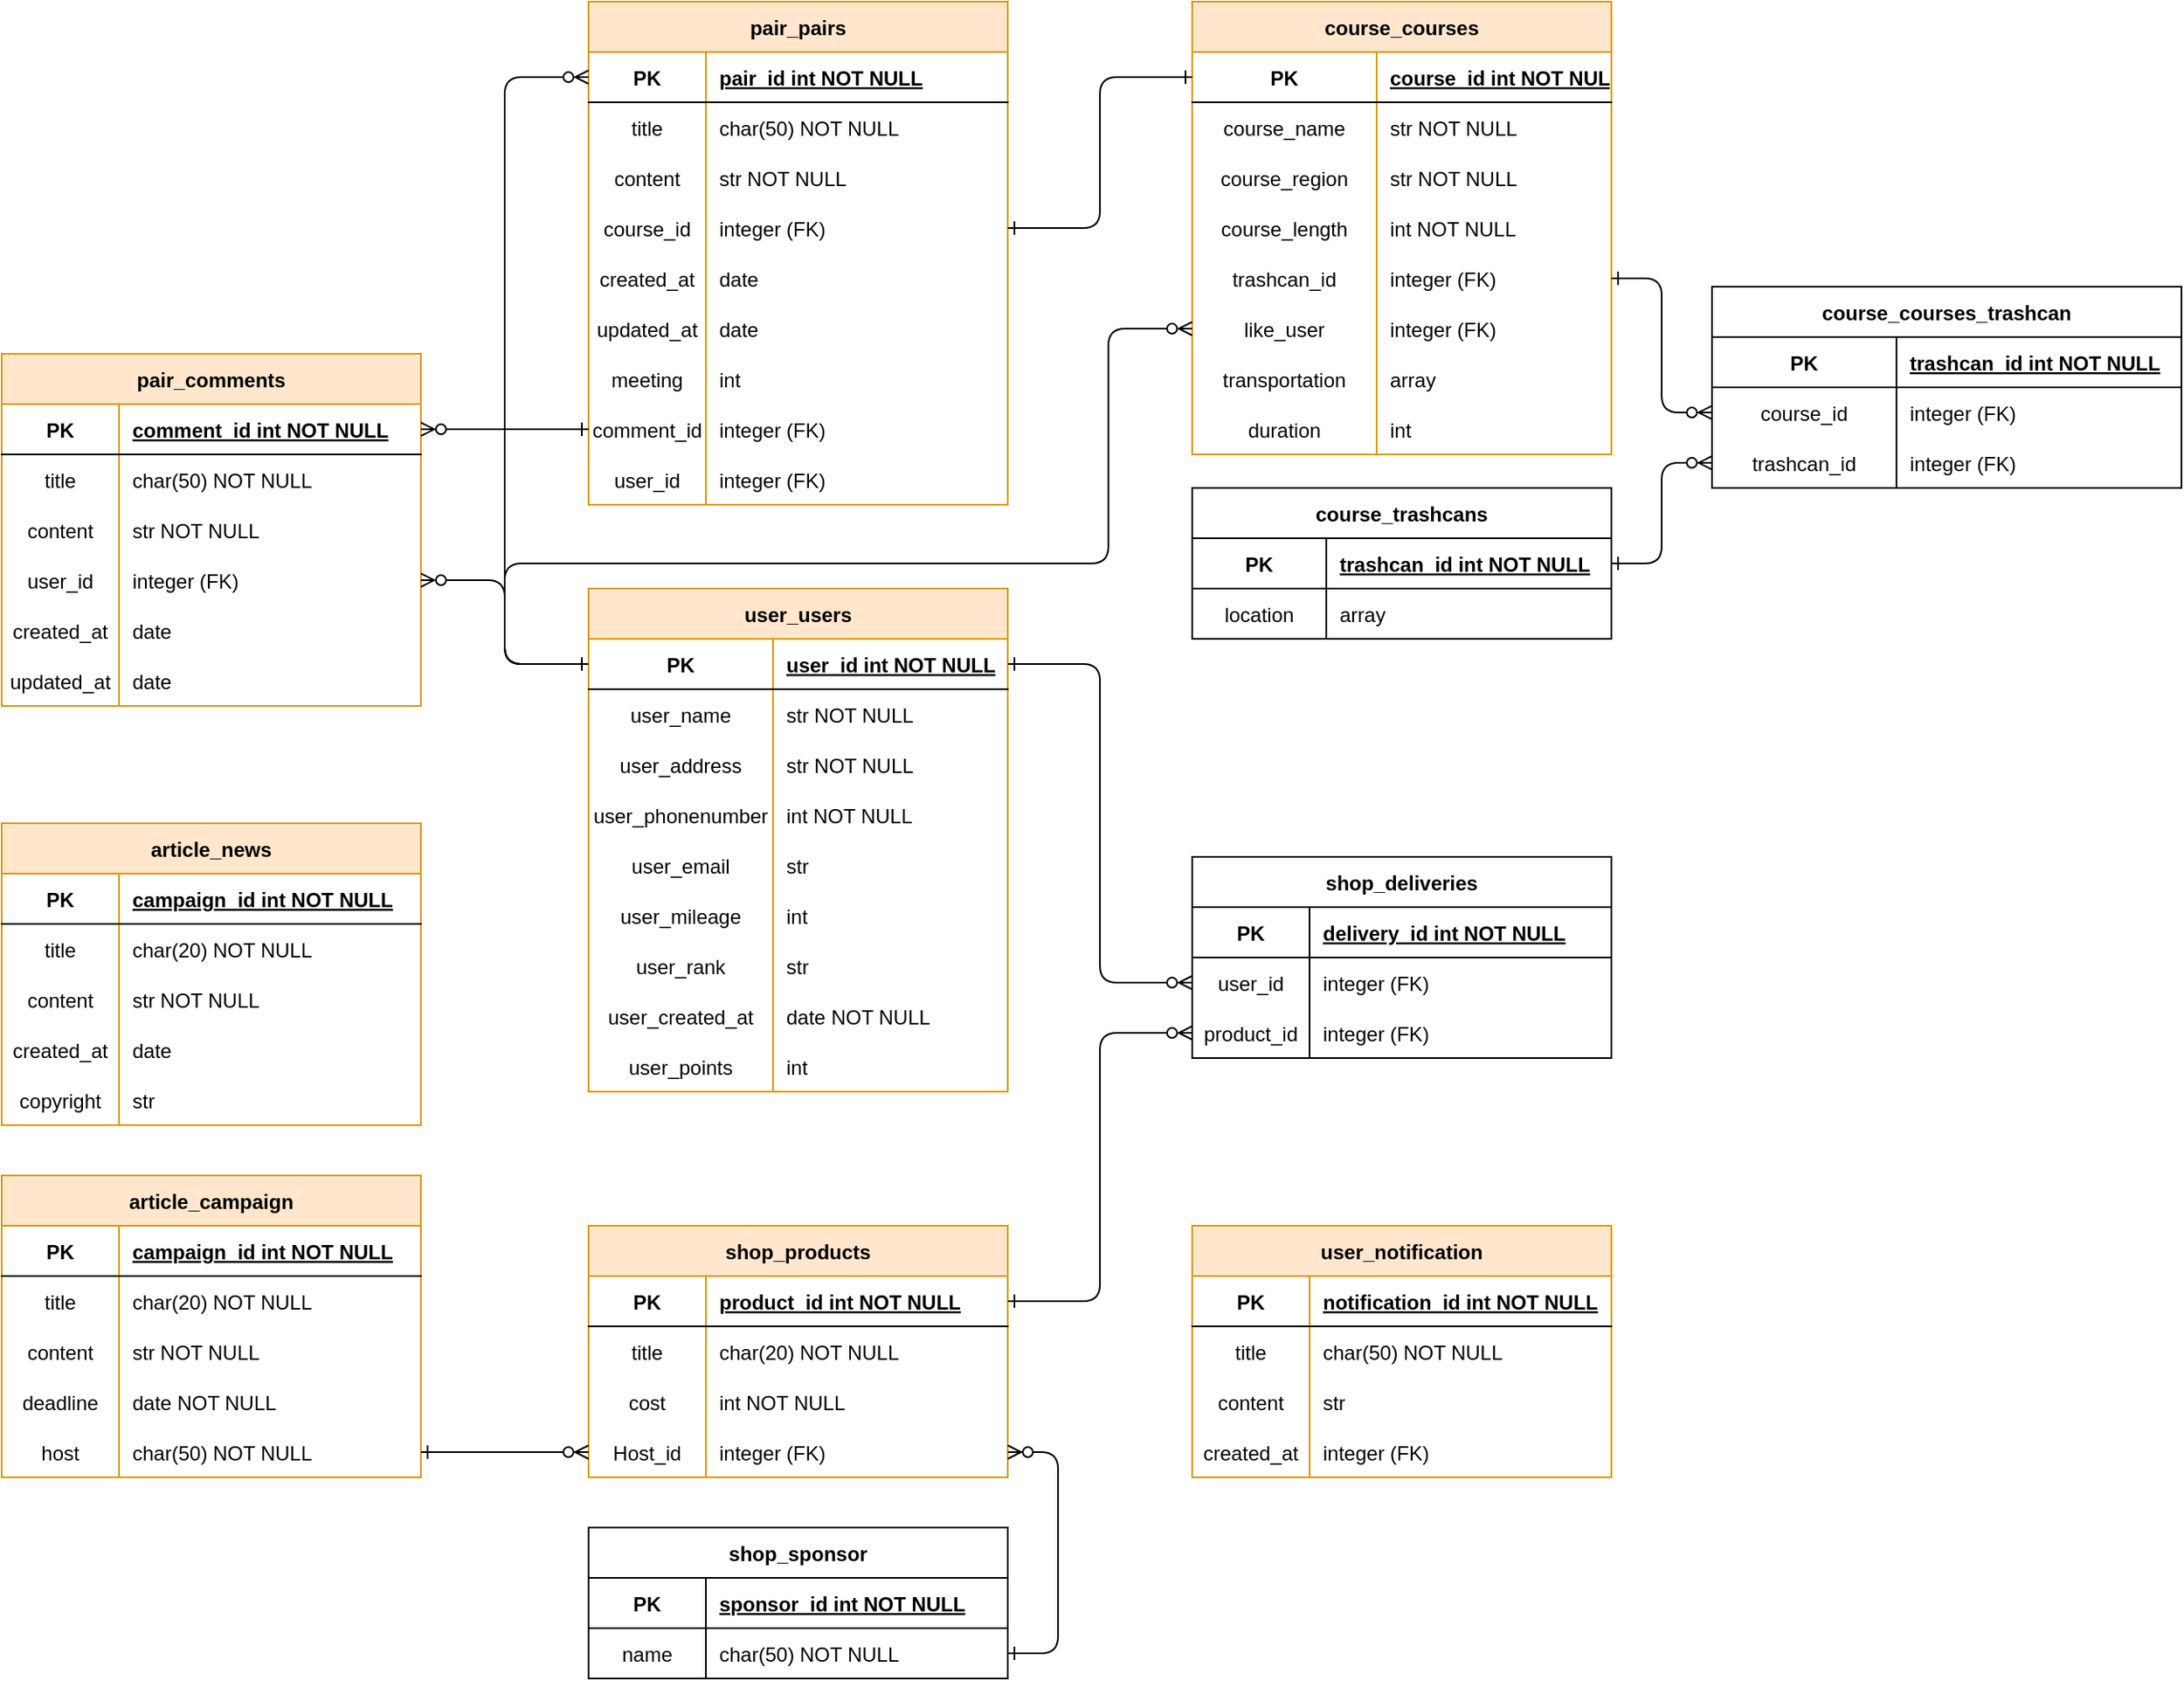 <mxfile version="20.5.1" type="github"><diagram id="OpjmZYFEECx3OPf03LfB" name="Page-1"><mxGraphModel dx="1955" dy="829" grid="1" gridSize="10" guides="1" tooltips="1" connect="1" arrows="1" fold="1" page="1" pageScale="1" pageWidth="827" pageHeight="1169" math="0" shadow="0"><root><mxCell id="0"/><mxCell id="1" parent="0"/><mxCell id="dArjcJ4S8G7eDoWM4hxV-1" value="course_courses" style="shape=table;startSize=30;container=1;collapsible=1;childLayout=tableLayout;fixedRows=1;rowLines=0;fontStyle=1;align=center;resizeLast=1;fillColor=#ffe6cc;strokeColor=#d79b00;" parent="1" vertex="1"><mxGeometry x="750" y="30" width="250" height="270" as="geometry"/></mxCell><mxCell id="dArjcJ4S8G7eDoWM4hxV-2" value="" style="shape=partialRectangle;collapsible=0;dropTarget=0;pointerEvents=0;fillColor=none;points=[[0,0.5],[1,0.5]];portConstraint=eastwest;top=0;left=0;right=0;bottom=1;" parent="dArjcJ4S8G7eDoWM4hxV-1" vertex="1"><mxGeometry y="30" width="250" height="30" as="geometry"/></mxCell><mxCell id="dArjcJ4S8G7eDoWM4hxV-3" value="PK" style="shape=partialRectangle;overflow=hidden;connectable=0;fillColor=none;top=0;left=0;bottom=0;right=0;fontStyle=1;" parent="dArjcJ4S8G7eDoWM4hxV-2" vertex="1"><mxGeometry width="110" height="30" as="geometry"><mxRectangle width="110" height="30" as="alternateBounds"/></mxGeometry></mxCell><mxCell id="dArjcJ4S8G7eDoWM4hxV-4" value="course_id int NOT NULL " style="shape=partialRectangle;overflow=hidden;connectable=0;fillColor=none;top=0;left=0;bottom=0;right=0;align=left;spacingLeft=6;fontStyle=5;" parent="dArjcJ4S8G7eDoWM4hxV-2" vertex="1"><mxGeometry x="110" width="140" height="30" as="geometry"><mxRectangle width="140" height="30" as="alternateBounds"/></mxGeometry></mxCell><mxCell id="dArjcJ4S8G7eDoWM4hxV-5" value="" style="shape=partialRectangle;collapsible=0;dropTarget=0;pointerEvents=0;fillColor=none;points=[[0,0.5],[1,0.5]];portConstraint=eastwest;top=0;left=0;right=0;bottom=0;" parent="dArjcJ4S8G7eDoWM4hxV-1" vertex="1"><mxGeometry y="60" width="250" height="30" as="geometry"/></mxCell><mxCell id="dArjcJ4S8G7eDoWM4hxV-6" value="course_name" style="shape=partialRectangle;overflow=hidden;connectable=0;fillColor=none;top=0;left=0;bottom=0;right=0;" parent="dArjcJ4S8G7eDoWM4hxV-5" vertex="1"><mxGeometry width="110" height="30" as="geometry"><mxRectangle width="110" height="30" as="alternateBounds"/></mxGeometry></mxCell><mxCell id="dArjcJ4S8G7eDoWM4hxV-7" value="str NOT NULL" style="shape=partialRectangle;overflow=hidden;connectable=0;fillColor=none;top=0;left=0;bottom=0;right=0;align=left;spacingLeft=6;" parent="dArjcJ4S8G7eDoWM4hxV-5" vertex="1"><mxGeometry x="110" width="140" height="30" as="geometry"><mxRectangle width="140" height="30" as="alternateBounds"/></mxGeometry></mxCell><mxCell id="dArjcJ4S8G7eDoWM4hxV-8" value="" style="shape=partialRectangle;collapsible=0;dropTarget=0;pointerEvents=0;fillColor=none;points=[[0,0.5],[1,0.5]];portConstraint=eastwest;top=0;left=0;right=0;bottom=0;" parent="dArjcJ4S8G7eDoWM4hxV-1" vertex="1"><mxGeometry y="90" width="250" height="30" as="geometry"/></mxCell><mxCell id="dArjcJ4S8G7eDoWM4hxV-9" value="course_region" style="shape=partialRectangle;overflow=hidden;connectable=0;fillColor=none;top=0;left=0;bottom=0;right=0;" parent="dArjcJ4S8G7eDoWM4hxV-8" vertex="1"><mxGeometry width="110" height="30" as="geometry"><mxRectangle width="110" height="30" as="alternateBounds"/></mxGeometry></mxCell><mxCell id="dArjcJ4S8G7eDoWM4hxV-10" value="str NOT NULL" style="shape=partialRectangle;overflow=hidden;connectable=0;fillColor=none;top=0;left=0;bottom=0;right=0;align=left;spacingLeft=6;" parent="dArjcJ4S8G7eDoWM4hxV-8" vertex="1"><mxGeometry x="110" width="140" height="30" as="geometry"><mxRectangle width="140" height="30" as="alternateBounds"/></mxGeometry></mxCell><mxCell id="dArjcJ4S8G7eDoWM4hxV-11" value="" style="shape=partialRectangle;collapsible=0;dropTarget=0;pointerEvents=0;fillColor=none;points=[[0,0.5],[1,0.5]];portConstraint=eastwest;top=0;left=0;right=0;bottom=0;" parent="dArjcJ4S8G7eDoWM4hxV-1" vertex="1"><mxGeometry y="120" width="250" height="30" as="geometry"/></mxCell><mxCell id="dArjcJ4S8G7eDoWM4hxV-12" value="course_length" style="shape=partialRectangle;overflow=hidden;connectable=0;fillColor=none;top=0;left=0;bottom=0;right=0;" parent="dArjcJ4S8G7eDoWM4hxV-11" vertex="1"><mxGeometry width="110" height="30" as="geometry"><mxRectangle width="110" height="30" as="alternateBounds"/></mxGeometry></mxCell><mxCell id="dArjcJ4S8G7eDoWM4hxV-13" value="int NOT NULL" style="shape=partialRectangle;overflow=hidden;connectable=0;fillColor=none;top=0;left=0;bottom=0;right=0;align=left;spacingLeft=6;" parent="dArjcJ4S8G7eDoWM4hxV-11" vertex="1"><mxGeometry x="110" width="140" height="30" as="geometry"><mxRectangle width="140" height="30" as="alternateBounds"/></mxGeometry></mxCell><mxCell id="dArjcJ4S8G7eDoWM4hxV-14" value="" style="shape=partialRectangle;collapsible=0;dropTarget=0;pointerEvents=0;fillColor=none;points=[[0,0.5],[1,0.5]];portConstraint=eastwest;top=0;left=0;right=0;bottom=0;" parent="dArjcJ4S8G7eDoWM4hxV-1" vertex="1"><mxGeometry y="150" width="250" height="30" as="geometry"/></mxCell><mxCell id="dArjcJ4S8G7eDoWM4hxV-15" value="trashcan_id" style="shape=partialRectangle;overflow=hidden;connectable=0;fillColor=none;top=0;left=0;bottom=0;right=0;" parent="dArjcJ4S8G7eDoWM4hxV-14" vertex="1"><mxGeometry width="110" height="30" as="geometry"><mxRectangle width="110" height="30" as="alternateBounds"/></mxGeometry></mxCell><mxCell id="dArjcJ4S8G7eDoWM4hxV-16" value="integer (FK)" style="shape=partialRectangle;overflow=hidden;connectable=0;fillColor=none;top=0;left=0;bottom=0;right=0;align=left;spacingLeft=6;" parent="dArjcJ4S8G7eDoWM4hxV-14" vertex="1"><mxGeometry x="110" width="140" height="30" as="geometry"><mxRectangle width="140" height="30" as="alternateBounds"/></mxGeometry></mxCell><mxCell id="dArjcJ4S8G7eDoWM4hxV-17" value="" style="shape=partialRectangle;collapsible=0;dropTarget=0;pointerEvents=0;fillColor=none;points=[[0,0.5],[1,0.5]];portConstraint=eastwest;top=0;left=0;right=0;bottom=0;" parent="dArjcJ4S8G7eDoWM4hxV-1" vertex="1"><mxGeometry y="180" width="250" height="30" as="geometry"/></mxCell><mxCell id="dArjcJ4S8G7eDoWM4hxV-18" value="like_user" style="shape=partialRectangle;overflow=hidden;connectable=0;fillColor=none;top=0;left=0;bottom=0;right=0;" parent="dArjcJ4S8G7eDoWM4hxV-17" vertex="1"><mxGeometry width="110" height="30" as="geometry"><mxRectangle width="110" height="30" as="alternateBounds"/></mxGeometry></mxCell><mxCell id="dArjcJ4S8G7eDoWM4hxV-19" value="integer (FK)" style="shape=partialRectangle;overflow=hidden;connectable=0;fillColor=none;top=0;left=0;bottom=0;right=0;align=left;spacingLeft=6;" parent="dArjcJ4S8G7eDoWM4hxV-17" vertex="1"><mxGeometry x="110" width="140" height="30" as="geometry"><mxRectangle width="140" height="30" as="alternateBounds"/></mxGeometry></mxCell><mxCell id="oqXlqKFaG3CAQcPmAH83-1" value="" style="shape=partialRectangle;collapsible=0;dropTarget=0;pointerEvents=0;fillColor=none;points=[[0,0.5],[1,0.5]];portConstraint=eastwest;top=0;left=0;right=0;bottom=0;" parent="dArjcJ4S8G7eDoWM4hxV-1" vertex="1"><mxGeometry y="210" width="250" height="30" as="geometry"/></mxCell><mxCell id="oqXlqKFaG3CAQcPmAH83-2" value="transportation" style="shape=partialRectangle;overflow=hidden;connectable=0;fillColor=none;top=0;left=0;bottom=0;right=0;" parent="oqXlqKFaG3CAQcPmAH83-1" vertex="1"><mxGeometry width="110" height="30" as="geometry"><mxRectangle width="110" height="30" as="alternateBounds"/></mxGeometry></mxCell><mxCell id="oqXlqKFaG3CAQcPmAH83-3" value="array" style="shape=partialRectangle;overflow=hidden;connectable=0;fillColor=none;top=0;left=0;bottom=0;right=0;align=left;spacingLeft=6;" parent="oqXlqKFaG3CAQcPmAH83-1" vertex="1"><mxGeometry x="110" width="140" height="30" as="geometry"><mxRectangle width="140" height="30" as="alternateBounds"/></mxGeometry></mxCell><mxCell id="oqXlqKFaG3CAQcPmAH83-7" value="" style="shape=partialRectangle;collapsible=0;dropTarget=0;pointerEvents=0;fillColor=none;points=[[0,0.5],[1,0.5]];portConstraint=eastwest;top=0;left=0;right=0;bottom=0;" parent="dArjcJ4S8G7eDoWM4hxV-1" vertex="1"><mxGeometry y="240" width="250" height="30" as="geometry"/></mxCell><mxCell id="oqXlqKFaG3CAQcPmAH83-8" value="duration" style="shape=partialRectangle;overflow=hidden;connectable=0;fillColor=none;top=0;left=0;bottom=0;right=0;" parent="oqXlqKFaG3CAQcPmAH83-7" vertex="1"><mxGeometry width="110" height="30" as="geometry"><mxRectangle width="110" height="30" as="alternateBounds"/></mxGeometry></mxCell><mxCell id="oqXlqKFaG3CAQcPmAH83-9" value="int" style="shape=partialRectangle;overflow=hidden;connectable=0;fillColor=none;top=0;left=0;bottom=0;right=0;align=left;spacingLeft=6;" parent="oqXlqKFaG3CAQcPmAH83-7" vertex="1"><mxGeometry x="110" width="140" height="30" as="geometry"><mxRectangle width="140" height="30" as="alternateBounds"/></mxGeometry></mxCell><mxCell id="dArjcJ4S8G7eDoWM4hxV-20" value="shop_products" style="shape=table;startSize=30;container=1;collapsible=1;childLayout=tableLayout;fixedRows=1;rowLines=0;fontStyle=1;align=center;resizeLast=1;fillColor=#ffe6cc;strokeColor=#d79b00;" parent="1" vertex="1"><mxGeometry x="390" y="760" width="250" height="150" as="geometry"><mxRectangle x="770" y="120" width="100" height="30" as="alternateBounds"/></mxGeometry></mxCell><mxCell id="dArjcJ4S8G7eDoWM4hxV-21" value="" style="shape=partialRectangle;collapsible=0;dropTarget=0;pointerEvents=0;fillColor=none;points=[[0,0.5],[1,0.5]];portConstraint=eastwest;top=0;left=0;right=0;bottom=1;" parent="dArjcJ4S8G7eDoWM4hxV-20" vertex="1"><mxGeometry y="30" width="250" height="30" as="geometry"/></mxCell><mxCell id="dArjcJ4S8G7eDoWM4hxV-22" value="PK" style="shape=partialRectangle;overflow=hidden;connectable=0;fillColor=none;top=0;left=0;bottom=0;right=0;fontStyle=1;" parent="dArjcJ4S8G7eDoWM4hxV-21" vertex="1"><mxGeometry width="70" height="30" as="geometry"><mxRectangle width="70" height="30" as="alternateBounds"/></mxGeometry></mxCell><mxCell id="dArjcJ4S8G7eDoWM4hxV-23" value="product_id int NOT NULL " style="shape=partialRectangle;overflow=hidden;connectable=0;fillColor=none;top=0;left=0;bottom=0;right=0;align=left;spacingLeft=6;fontStyle=5;" parent="dArjcJ4S8G7eDoWM4hxV-21" vertex="1"><mxGeometry x="70" width="180" height="30" as="geometry"><mxRectangle width="180" height="30" as="alternateBounds"/></mxGeometry></mxCell><mxCell id="dArjcJ4S8G7eDoWM4hxV-24" value="" style="shape=partialRectangle;collapsible=0;dropTarget=0;pointerEvents=0;fillColor=none;points=[[0,0.5],[1,0.5]];portConstraint=eastwest;top=0;left=0;right=0;bottom=0;" parent="dArjcJ4S8G7eDoWM4hxV-20" vertex="1"><mxGeometry y="60" width="250" height="30" as="geometry"/></mxCell><mxCell id="dArjcJ4S8G7eDoWM4hxV-25" value="title" style="shape=partialRectangle;overflow=hidden;connectable=0;fillColor=none;top=0;left=0;bottom=0;right=0;" parent="dArjcJ4S8G7eDoWM4hxV-24" vertex="1"><mxGeometry width="70" height="30" as="geometry"><mxRectangle width="70" height="30" as="alternateBounds"/></mxGeometry></mxCell><mxCell id="dArjcJ4S8G7eDoWM4hxV-26" value="char(20) NOT NULL" style="shape=partialRectangle;overflow=hidden;connectable=0;fillColor=none;top=0;left=0;bottom=0;right=0;align=left;spacingLeft=6;" parent="dArjcJ4S8G7eDoWM4hxV-24" vertex="1"><mxGeometry x="70" width="180" height="30" as="geometry"><mxRectangle width="180" height="30" as="alternateBounds"/></mxGeometry></mxCell><mxCell id="dArjcJ4S8G7eDoWM4hxV-27" value="" style="shape=partialRectangle;collapsible=0;dropTarget=0;pointerEvents=0;fillColor=none;points=[[0,0.5],[1,0.5]];portConstraint=eastwest;top=0;left=0;right=0;bottom=0;" parent="dArjcJ4S8G7eDoWM4hxV-20" vertex="1"><mxGeometry y="90" width="250" height="30" as="geometry"/></mxCell><mxCell id="dArjcJ4S8G7eDoWM4hxV-28" value="cost" style="shape=partialRectangle;overflow=hidden;connectable=0;fillColor=none;top=0;left=0;bottom=0;right=0;" parent="dArjcJ4S8G7eDoWM4hxV-27" vertex="1"><mxGeometry width="70" height="30" as="geometry"><mxRectangle width="70" height="30" as="alternateBounds"/></mxGeometry></mxCell><mxCell id="dArjcJ4S8G7eDoWM4hxV-29" value="int NOT NULL" style="shape=partialRectangle;overflow=hidden;connectable=0;fillColor=none;top=0;left=0;bottom=0;right=0;align=left;spacingLeft=6;" parent="dArjcJ4S8G7eDoWM4hxV-27" vertex="1"><mxGeometry x="70" width="180" height="30" as="geometry"><mxRectangle width="180" height="30" as="alternateBounds"/></mxGeometry></mxCell><mxCell id="dArjcJ4S8G7eDoWM4hxV-30" value="" style="shape=partialRectangle;collapsible=0;dropTarget=0;pointerEvents=0;fillColor=none;points=[[0,0.5],[1,0.5]];portConstraint=eastwest;top=0;left=0;right=0;bottom=0;" parent="dArjcJ4S8G7eDoWM4hxV-20" vertex="1"><mxGeometry y="120" width="250" height="30" as="geometry"/></mxCell><mxCell id="dArjcJ4S8G7eDoWM4hxV-31" value="Host_id" style="shape=partialRectangle;overflow=hidden;connectable=0;fillColor=none;top=0;left=0;bottom=0;right=0;" parent="dArjcJ4S8G7eDoWM4hxV-30" vertex="1"><mxGeometry width="70" height="30" as="geometry"><mxRectangle width="70" height="30" as="alternateBounds"/></mxGeometry></mxCell><mxCell id="dArjcJ4S8G7eDoWM4hxV-32" value="integer (FK)" style="shape=partialRectangle;overflow=hidden;connectable=0;fillColor=none;top=0;left=0;bottom=0;right=0;align=left;spacingLeft=6;" parent="dArjcJ4S8G7eDoWM4hxV-30" vertex="1"><mxGeometry x="70" width="180" height="30" as="geometry"><mxRectangle width="180" height="30" as="alternateBounds"/></mxGeometry></mxCell><mxCell id="dArjcJ4S8G7eDoWM4hxV-33" value="user_users" style="shape=table;startSize=30;container=1;collapsible=1;childLayout=tableLayout;fixedRows=1;rowLines=0;fontStyle=1;align=center;resizeLast=1;fillColor=#ffe6cc;strokeColor=#d79b00;" parent="1" vertex="1"><mxGeometry x="390" y="380" width="250" height="300" as="geometry"/></mxCell><mxCell id="dArjcJ4S8G7eDoWM4hxV-34" value="" style="shape=partialRectangle;collapsible=0;dropTarget=0;pointerEvents=0;fillColor=none;points=[[0,0.5],[1,0.5]];portConstraint=eastwest;top=0;left=0;right=0;bottom=1;" parent="dArjcJ4S8G7eDoWM4hxV-33" vertex="1"><mxGeometry y="30" width="250" height="30" as="geometry"/></mxCell><mxCell id="dArjcJ4S8G7eDoWM4hxV-35" value="PK" style="shape=partialRectangle;overflow=hidden;connectable=0;fillColor=none;top=0;left=0;bottom=0;right=0;fontStyle=1;" parent="dArjcJ4S8G7eDoWM4hxV-34" vertex="1"><mxGeometry width="110" height="30" as="geometry"><mxRectangle width="110" height="30" as="alternateBounds"/></mxGeometry></mxCell><mxCell id="dArjcJ4S8G7eDoWM4hxV-36" value="user_id int NOT NULL " style="shape=partialRectangle;overflow=hidden;connectable=0;fillColor=none;top=0;left=0;bottom=0;right=0;align=left;spacingLeft=6;fontStyle=5;" parent="dArjcJ4S8G7eDoWM4hxV-34" vertex="1"><mxGeometry x="110" width="140" height="30" as="geometry"><mxRectangle width="140" height="30" as="alternateBounds"/></mxGeometry></mxCell><mxCell id="dArjcJ4S8G7eDoWM4hxV-37" value="" style="shape=partialRectangle;collapsible=0;dropTarget=0;pointerEvents=0;fillColor=none;points=[[0,0.5],[1,0.5]];portConstraint=eastwest;top=0;left=0;right=0;bottom=0;" parent="dArjcJ4S8G7eDoWM4hxV-33" vertex="1"><mxGeometry y="60" width="250" height="30" as="geometry"/></mxCell><mxCell id="dArjcJ4S8G7eDoWM4hxV-38" value="user_name" style="shape=partialRectangle;overflow=hidden;connectable=0;fillColor=none;top=0;left=0;bottom=0;right=0;" parent="dArjcJ4S8G7eDoWM4hxV-37" vertex="1"><mxGeometry width="110" height="30" as="geometry"><mxRectangle width="110" height="30" as="alternateBounds"/></mxGeometry></mxCell><mxCell id="dArjcJ4S8G7eDoWM4hxV-39" value="str NOT NULL" style="shape=partialRectangle;overflow=hidden;connectable=0;fillColor=none;top=0;left=0;bottom=0;right=0;align=left;spacingLeft=6;" parent="dArjcJ4S8G7eDoWM4hxV-37" vertex="1"><mxGeometry x="110" width="140" height="30" as="geometry"><mxRectangle width="140" height="30" as="alternateBounds"/></mxGeometry></mxCell><mxCell id="dArjcJ4S8G7eDoWM4hxV-40" value="" style="shape=partialRectangle;collapsible=0;dropTarget=0;pointerEvents=0;fillColor=none;points=[[0,0.5],[1,0.5]];portConstraint=eastwest;top=0;left=0;right=0;bottom=0;" parent="dArjcJ4S8G7eDoWM4hxV-33" vertex="1"><mxGeometry y="90" width="250" height="30" as="geometry"/></mxCell><mxCell id="dArjcJ4S8G7eDoWM4hxV-41" value="user_address" style="shape=partialRectangle;overflow=hidden;connectable=0;fillColor=none;top=0;left=0;bottom=0;right=0;" parent="dArjcJ4S8G7eDoWM4hxV-40" vertex="1"><mxGeometry width="110" height="30" as="geometry"><mxRectangle width="110" height="30" as="alternateBounds"/></mxGeometry></mxCell><mxCell id="dArjcJ4S8G7eDoWM4hxV-42" value="str NOT NULL" style="shape=partialRectangle;overflow=hidden;connectable=0;fillColor=none;top=0;left=0;bottom=0;right=0;align=left;spacingLeft=6;" parent="dArjcJ4S8G7eDoWM4hxV-40" vertex="1"><mxGeometry x="110" width="140" height="30" as="geometry"><mxRectangle width="140" height="30" as="alternateBounds"/></mxGeometry></mxCell><mxCell id="dArjcJ4S8G7eDoWM4hxV-43" value="" style="shape=partialRectangle;collapsible=0;dropTarget=0;pointerEvents=0;fillColor=none;points=[[0,0.5],[1,0.5]];portConstraint=eastwest;top=0;left=0;right=0;bottom=0;" parent="dArjcJ4S8G7eDoWM4hxV-33" vertex="1"><mxGeometry y="120" width="250" height="30" as="geometry"/></mxCell><mxCell id="dArjcJ4S8G7eDoWM4hxV-44" value="user_phonenumber" style="shape=partialRectangle;overflow=hidden;connectable=0;fillColor=none;top=0;left=0;bottom=0;right=0;" parent="dArjcJ4S8G7eDoWM4hxV-43" vertex="1"><mxGeometry width="110" height="30" as="geometry"><mxRectangle width="110" height="30" as="alternateBounds"/></mxGeometry></mxCell><mxCell id="dArjcJ4S8G7eDoWM4hxV-45" value="int NOT NULL" style="shape=partialRectangle;overflow=hidden;connectable=0;fillColor=none;top=0;left=0;bottom=0;right=0;align=left;spacingLeft=6;" parent="dArjcJ4S8G7eDoWM4hxV-43" vertex="1"><mxGeometry x="110" width="140" height="30" as="geometry"><mxRectangle width="140" height="30" as="alternateBounds"/></mxGeometry></mxCell><mxCell id="dArjcJ4S8G7eDoWM4hxV-46" value="" style="shape=partialRectangle;collapsible=0;dropTarget=0;pointerEvents=0;fillColor=none;points=[[0,0.5],[1,0.5]];portConstraint=eastwest;top=0;left=0;right=0;bottom=0;" parent="dArjcJ4S8G7eDoWM4hxV-33" vertex="1"><mxGeometry y="150" width="250" height="30" as="geometry"/></mxCell><mxCell id="dArjcJ4S8G7eDoWM4hxV-47" value="user_email" style="shape=partialRectangle;overflow=hidden;connectable=0;fillColor=none;top=0;left=0;bottom=0;right=0;" parent="dArjcJ4S8G7eDoWM4hxV-46" vertex="1"><mxGeometry width="110" height="30" as="geometry"><mxRectangle width="110" height="30" as="alternateBounds"/></mxGeometry></mxCell><mxCell id="dArjcJ4S8G7eDoWM4hxV-48" value="str" style="shape=partialRectangle;overflow=hidden;connectable=0;fillColor=none;top=0;left=0;bottom=0;right=0;align=left;spacingLeft=6;" parent="dArjcJ4S8G7eDoWM4hxV-46" vertex="1"><mxGeometry x="110" width="140" height="30" as="geometry"><mxRectangle width="140" height="30" as="alternateBounds"/></mxGeometry></mxCell><mxCell id="dArjcJ4S8G7eDoWM4hxV-49" value="" style="shape=partialRectangle;collapsible=0;dropTarget=0;pointerEvents=0;fillColor=none;points=[[0,0.5],[1,0.5]];portConstraint=eastwest;top=0;left=0;right=0;bottom=0;" parent="dArjcJ4S8G7eDoWM4hxV-33" vertex="1"><mxGeometry y="180" width="250" height="30" as="geometry"/></mxCell><mxCell id="dArjcJ4S8G7eDoWM4hxV-50" value="user_mileage" style="shape=partialRectangle;overflow=hidden;connectable=0;fillColor=none;top=0;left=0;bottom=0;right=0;" parent="dArjcJ4S8G7eDoWM4hxV-49" vertex="1"><mxGeometry width="110" height="30" as="geometry"><mxRectangle width="110" height="30" as="alternateBounds"/></mxGeometry></mxCell><mxCell id="dArjcJ4S8G7eDoWM4hxV-51" value="int" style="shape=partialRectangle;overflow=hidden;connectable=0;fillColor=none;top=0;left=0;bottom=0;right=0;align=left;spacingLeft=6;" parent="dArjcJ4S8G7eDoWM4hxV-49" vertex="1"><mxGeometry x="110" width="140" height="30" as="geometry"><mxRectangle width="140" height="30" as="alternateBounds"/></mxGeometry></mxCell><mxCell id="dArjcJ4S8G7eDoWM4hxV-52" value="" style="shape=partialRectangle;collapsible=0;dropTarget=0;pointerEvents=0;fillColor=none;points=[[0,0.5],[1,0.5]];portConstraint=eastwest;top=0;left=0;right=0;bottom=0;" parent="dArjcJ4S8G7eDoWM4hxV-33" vertex="1"><mxGeometry y="210" width="250" height="30" as="geometry"/></mxCell><mxCell id="dArjcJ4S8G7eDoWM4hxV-53" value="user_rank" style="shape=partialRectangle;overflow=hidden;connectable=0;fillColor=none;top=0;left=0;bottom=0;right=0;" parent="dArjcJ4S8G7eDoWM4hxV-52" vertex="1"><mxGeometry width="110" height="30" as="geometry"><mxRectangle width="110" height="30" as="alternateBounds"/></mxGeometry></mxCell><mxCell id="dArjcJ4S8G7eDoWM4hxV-54" value="str" style="shape=partialRectangle;overflow=hidden;connectable=0;fillColor=none;top=0;left=0;bottom=0;right=0;align=left;spacingLeft=6;" parent="dArjcJ4S8G7eDoWM4hxV-52" vertex="1"><mxGeometry x="110" width="140" height="30" as="geometry"><mxRectangle width="140" height="30" as="alternateBounds"/></mxGeometry></mxCell><mxCell id="dArjcJ4S8G7eDoWM4hxV-55" value="" style="shape=partialRectangle;collapsible=0;dropTarget=0;pointerEvents=0;fillColor=none;points=[[0,0.5],[1,0.5]];portConstraint=eastwest;top=0;left=0;right=0;bottom=0;" parent="dArjcJ4S8G7eDoWM4hxV-33" vertex="1"><mxGeometry y="240" width="250" height="30" as="geometry"/></mxCell><mxCell id="dArjcJ4S8G7eDoWM4hxV-56" value="user_created_at" style="shape=partialRectangle;overflow=hidden;connectable=0;fillColor=none;top=0;left=0;bottom=0;right=0;" parent="dArjcJ4S8G7eDoWM4hxV-55" vertex="1"><mxGeometry width="110" height="30" as="geometry"><mxRectangle width="110" height="30" as="alternateBounds"/></mxGeometry></mxCell><mxCell id="dArjcJ4S8G7eDoWM4hxV-57" value="date NOT NULL" style="shape=partialRectangle;overflow=hidden;connectable=0;fillColor=none;top=0;left=0;bottom=0;right=0;align=left;spacingLeft=6;" parent="dArjcJ4S8G7eDoWM4hxV-55" vertex="1"><mxGeometry x="110" width="140" height="30" as="geometry"><mxRectangle width="140" height="30" as="alternateBounds"/></mxGeometry></mxCell><mxCell id="vQocZT6mSNqlMCVM43oT-7" value="" style="shape=partialRectangle;collapsible=0;dropTarget=0;pointerEvents=0;fillColor=none;points=[[0,0.5],[1,0.5]];portConstraint=eastwest;top=0;left=0;right=0;bottom=0;" parent="dArjcJ4S8G7eDoWM4hxV-33" vertex="1"><mxGeometry y="270" width="250" height="30" as="geometry"/></mxCell><mxCell id="vQocZT6mSNqlMCVM43oT-8" value="user_points" style="shape=partialRectangle;overflow=hidden;connectable=0;fillColor=none;top=0;left=0;bottom=0;right=0;" parent="vQocZT6mSNqlMCVM43oT-7" vertex="1"><mxGeometry width="110" height="30" as="geometry"><mxRectangle width="110" height="30" as="alternateBounds"/></mxGeometry></mxCell><mxCell id="vQocZT6mSNqlMCVM43oT-9" value="int" style="shape=partialRectangle;overflow=hidden;connectable=0;fillColor=none;top=0;left=0;bottom=0;right=0;align=left;spacingLeft=6;" parent="vQocZT6mSNqlMCVM43oT-7" vertex="1"><mxGeometry x="110" width="140" height="30" as="geometry"><mxRectangle width="140" height="30" as="alternateBounds"/></mxGeometry></mxCell><mxCell id="dArjcJ4S8G7eDoWM4hxV-58" value="pair_pairs" style="shape=table;startSize=30;container=1;collapsible=1;childLayout=tableLayout;fixedRows=1;rowLines=0;fontStyle=1;align=center;resizeLast=1;fillColor=#ffe6cc;strokeColor=#d79b00;" parent="1" vertex="1"><mxGeometry x="390" y="30" width="250" height="300" as="geometry"><mxRectangle x="770" y="120" width="100" height="30" as="alternateBounds"/></mxGeometry></mxCell><mxCell id="dArjcJ4S8G7eDoWM4hxV-59" value="" style="shape=partialRectangle;collapsible=0;dropTarget=0;pointerEvents=0;fillColor=none;points=[[0,0.5],[1,0.5]];portConstraint=eastwest;top=0;left=0;right=0;bottom=1;" parent="dArjcJ4S8G7eDoWM4hxV-58" vertex="1"><mxGeometry y="30" width="250" height="30" as="geometry"/></mxCell><mxCell id="dArjcJ4S8G7eDoWM4hxV-60" value="PK" style="shape=partialRectangle;overflow=hidden;connectable=0;fillColor=none;top=0;left=0;bottom=0;right=0;fontStyle=1;" parent="dArjcJ4S8G7eDoWM4hxV-59" vertex="1"><mxGeometry width="70" height="30" as="geometry"><mxRectangle width="70" height="30" as="alternateBounds"/></mxGeometry></mxCell><mxCell id="dArjcJ4S8G7eDoWM4hxV-61" value="pair_id int NOT NULL " style="shape=partialRectangle;overflow=hidden;connectable=0;fillColor=none;top=0;left=0;bottom=0;right=0;align=left;spacingLeft=6;fontStyle=5;" parent="dArjcJ4S8G7eDoWM4hxV-59" vertex="1"><mxGeometry x="70" width="180" height="30" as="geometry"><mxRectangle width="180" height="30" as="alternateBounds"/></mxGeometry></mxCell><mxCell id="dArjcJ4S8G7eDoWM4hxV-62" value="" style="shape=partialRectangle;collapsible=0;dropTarget=0;pointerEvents=0;fillColor=none;points=[[0,0.5],[1,0.5]];portConstraint=eastwest;top=0;left=0;right=0;bottom=0;" parent="dArjcJ4S8G7eDoWM4hxV-58" vertex="1"><mxGeometry y="60" width="250" height="30" as="geometry"/></mxCell><mxCell id="dArjcJ4S8G7eDoWM4hxV-63" value="title" style="shape=partialRectangle;overflow=hidden;connectable=0;fillColor=none;top=0;left=0;bottom=0;right=0;" parent="dArjcJ4S8G7eDoWM4hxV-62" vertex="1"><mxGeometry width="70" height="30" as="geometry"><mxRectangle width="70" height="30" as="alternateBounds"/></mxGeometry></mxCell><mxCell id="dArjcJ4S8G7eDoWM4hxV-64" value="char(50) NOT NULL" style="shape=partialRectangle;overflow=hidden;connectable=0;fillColor=none;top=0;left=0;bottom=0;right=0;align=left;spacingLeft=6;" parent="dArjcJ4S8G7eDoWM4hxV-62" vertex="1"><mxGeometry x="70" width="180" height="30" as="geometry"><mxRectangle width="180" height="30" as="alternateBounds"/></mxGeometry></mxCell><mxCell id="dArjcJ4S8G7eDoWM4hxV-65" value="" style="shape=partialRectangle;collapsible=0;dropTarget=0;pointerEvents=0;fillColor=none;points=[[0,0.5],[1,0.5]];portConstraint=eastwest;top=0;left=0;right=0;bottom=0;" parent="dArjcJ4S8G7eDoWM4hxV-58" vertex="1"><mxGeometry y="90" width="250" height="30" as="geometry"/></mxCell><mxCell id="dArjcJ4S8G7eDoWM4hxV-66" value="content" style="shape=partialRectangle;overflow=hidden;connectable=0;fillColor=none;top=0;left=0;bottom=0;right=0;" parent="dArjcJ4S8G7eDoWM4hxV-65" vertex="1"><mxGeometry width="70" height="30" as="geometry"><mxRectangle width="70" height="30" as="alternateBounds"/></mxGeometry></mxCell><mxCell id="dArjcJ4S8G7eDoWM4hxV-67" value="str NOT NULL" style="shape=partialRectangle;overflow=hidden;connectable=0;fillColor=none;top=0;left=0;bottom=0;right=0;align=left;spacingLeft=6;" parent="dArjcJ4S8G7eDoWM4hxV-65" vertex="1"><mxGeometry x="70" width="180" height="30" as="geometry"><mxRectangle width="180" height="30" as="alternateBounds"/></mxGeometry></mxCell><mxCell id="dArjcJ4S8G7eDoWM4hxV-74" value="" style="shape=partialRectangle;collapsible=0;dropTarget=0;pointerEvents=0;fillColor=none;points=[[0,0.5],[1,0.5]];portConstraint=eastwest;top=0;left=0;right=0;bottom=0;" parent="dArjcJ4S8G7eDoWM4hxV-58" vertex="1"><mxGeometry y="120" width="250" height="30" as="geometry"/></mxCell><mxCell id="dArjcJ4S8G7eDoWM4hxV-75" value="course_id" style="shape=partialRectangle;overflow=hidden;connectable=0;fillColor=none;top=0;left=0;bottom=0;right=0;" parent="dArjcJ4S8G7eDoWM4hxV-74" vertex="1"><mxGeometry width="70" height="30" as="geometry"><mxRectangle width="70" height="30" as="alternateBounds"/></mxGeometry></mxCell><mxCell id="dArjcJ4S8G7eDoWM4hxV-76" value="integer (FK)" style="shape=partialRectangle;overflow=hidden;connectable=0;fillColor=none;top=0;left=0;bottom=0;right=0;align=left;spacingLeft=6;" parent="dArjcJ4S8G7eDoWM4hxV-74" vertex="1"><mxGeometry x="70" width="180" height="30" as="geometry"><mxRectangle width="180" height="30" as="alternateBounds"/></mxGeometry></mxCell><mxCell id="dArjcJ4S8G7eDoWM4hxV-71" value="" style="shape=partialRectangle;collapsible=0;dropTarget=0;pointerEvents=0;fillColor=none;points=[[0,0.5],[1,0.5]];portConstraint=eastwest;top=0;left=0;right=0;bottom=0;" parent="dArjcJ4S8G7eDoWM4hxV-58" vertex="1"><mxGeometry y="150" width="250" height="30" as="geometry"/></mxCell><mxCell id="dArjcJ4S8G7eDoWM4hxV-72" value="created_at" style="shape=partialRectangle;overflow=hidden;connectable=0;fillColor=none;top=0;left=0;bottom=0;right=0;" parent="dArjcJ4S8G7eDoWM4hxV-71" vertex="1"><mxGeometry width="70" height="30" as="geometry"><mxRectangle width="70" height="30" as="alternateBounds"/></mxGeometry></mxCell><mxCell id="dArjcJ4S8G7eDoWM4hxV-73" value="date" style="shape=partialRectangle;overflow=hidden;connectable=0;fillColor=none;top=0;left=0;bottom=0;right=0;align=left;spacingLeft=6;" parent="dArjcJ4S8G7eDoWM4hxV-71" vertex="1"><mxGeometry x="70" width="180" height="30" as="geometry"><mxRectangle width="180" height="30" as="alternateBounds"/></mxGeometry></mxCell><mxCell id="dArjcJ4S8G7eDoWM4hxV-161" value="" style="shape=partialRectangle;collapsible=0;dropTarget=0;pointerEvents=0;fillColor=none;points=[[0,0.5],[1,0.5]];portConstraint=eastwest;top=0;left=0;right=0;bottom=0;" parent="dArjcJ4S8G7eDoWM4hxV-58" vertex="1"><mxGeometry y="180" width="250" height="30" as="geometry"/></mxCell><mxCell id="dArjcJ4S8G7eDoWM4hxV-162" value="updated_at" style="shape=partialRectangle;overflow=hidden;connectable=0;fillColor=none;top=0;left=0;bottom=0;right=0;" parent="dArjcJ4S8G7eDoWM4hxV-161" vertex="1"><mxGeometry width="70" height="30" as="geometry"><mxRectangle width="70" height="30" as="alternateBounds"/></mxGeometry></mxCell><mxCell id="dArjcJ4S8G7eDoWM4hxV-163" value="date" style="shape=partialRectangle;overflow=hidden;connectable=0;fillColor=none;top=0;left=0;bottom=0;right=0;align=left;spacingLeft=6;" parent="dArjcJ4S8G7eDoWM4hxV-161" vertex="1"><mxGeometry x="70" width="180" height="30" as="geometry"><mxRectangle width="180" height="30" as="alternateBounds"/></mxGeometry></mxCell><mxCell id="vQocZT6mSNqlMCVM43oT-10" value="" style="shape=partialRectangle;collapsible=0;dropTarget=0;pointerEvents=0;fillColor=none;points=[[0,0.5],[1,0.5]];portConstraint=eastwest;top=0;left=0;right=0;bottom=0;" parent="dArjcJ4S8G7eDoWM4hxV-58" vertex="1"><mxGeometry y="210" width="250" height="30" as="geometry"/></mxCell><mxCell id="vQocZT6mSNqlMCVM43oT-11" value="meeting" style="shape=partialRectangle;overflow=hidden;connectable=0;fillColor=none;top=0;left=0;bottom=0;right=0;" parent="vQocZT6mSNqlMCVM43oT-10" vertex="1"><mxGeometry width="70" height="30" as="geometry"><mxRectangle width="70" height="30" as="alternateBounds"/></mxGeometry></mxCell><mxCell id="vQocZT6mSNqlMCVM43oT-12" value="int" style="shape=partialRectangle;overflow=hidden;connectable=0;fillColor=none;top=0;left=0;bottom=0;right=0;align=left;spacingLeft=6;" parent="vQocZT6mSNqlMCVM43oT-10" vertex="1"><mxGeometry x="70" width="180" height="30" as="geometry"><mxRectangle width="180" height="30" as="alternateBounds"/></mxGeometry></mxCell><mxCell id="vQocZT6mSNqlMCVM43oT-13" value="" style="shape=partialRectangle;collapsible=0;dropTarget=0;pointerEvents=0;fillColor=none;points=[[0,0.5],[1,0.5]];portConstraint=eastwest;top=0;left=0;right=0;bottom=0;" parent="dArjcJ4S8G7eDoWM4hxV-58" vertex="1"><mxGeometry y="240" width="250" height="30" as="geometry"/></mxCell><mxCell id="vQocZT6mSNqlMCVM43oT-14" value="comment_id" style="shape=partialRectangle;overflow=hidden;connectable=0;fillColor=none;top=0;left=0;bottom=0;right=0;" parent="vQocZT6mSNqlMCVM43oT-13" vertex="1"><mxGeometry width="70" height="30" as="geometry"><mxRectangle width="70" height="30" as="alternateBounds"/></mxGeometry></mxCell><mxCell id="vQocZT6mSNqlMCVM43oT-15" value="integer (FK)" style="shape=partialRectangle;overflow=hidden;connectable=0;fillColor=none;top=0;left=0;bottom=0;right=0;align=left;spacingLeft=6;" parent="vQocZT6mSNqlMCVM43oT-13" vertex="1"><mxGeometry x="70" width="180" height="30" as="geometry"><mxRectangle width="180" height="30" as="alternateBounds"/></mxGeometry></mxCell><mxCell id="dArjcJ4S8G7eDoWM4hxV-68" value="" style="shape=partialRectangle;collapsible=0;dropTarget=0;pointerEvents=0;fillColor=none;points=[[0,0.5],[1,0.5]];portConstraint=eastwest;top=0;left=0;right=0;bottom=0;" parent="dArjcJ4S8G7eDoWM4hxV-58" vertex="1"><mxGeometry y="270" width="250" height="30" as="geometry"/></mxCell><mxCell id="dArjcJ4S8G7eDoWM4hxV-69" value="user_id" style="shape=partialRectangle;overflow=hidden;connectable=0;fillColor=none;top=0;left=0;bottom=0;right=0;" parent="dArjcJ4S8G7eDoWM4hxV-68" vertex="1"><mxGeometry width="70" height="30" as="geometry"><mxRectangle width="70" height="30" as="alternateBounds"/></mxGeometry></mxCell><mxCell id="dArjcJ4S8G7eDoWM4hxV-70" value="integer (FK)" style="shape=partialRectangle;overflow=hidden;connectable=0;fillColor=none;top=0;left=0;bottom=0;right=0;align=left;spacingLeft=6;" parent="dArjcJ4S8G7eDoWM4hxV-68" vertex="1"><mxGeometry x="70" width="180" height="30" as="geometry"><mxRectangle width="180" height="30" as="alternateBounds"/></mxGeometry></mxCell><mxCell id="dArjcJ4S8G7eDoWM4hxV-79" value="article_campaign" style="shape=table;startSize=30;container=1;collapsible=1;childLayout=tableLayout;fixedRows=1;rowLines=0;fontStyle=1;align=center;resizeLast=1;fillColor=#ffe6cc;strokeColor=#d79b00;" parent="1" vertex="1"><mxGeometry x="40" y="730" width="250" height="180" as="geometry"><mxRectangle x="770" y="120" width="100" height="30" as="alternateBounds"/></mxGeometry></mxCell><mxCell id="dArjcJ4S8G7eDoWM4hxV-80" value="" style="shape=partialRectangle;collapsible=0;dropTarget=0;pointerEvents=0;fillColor=none;points=[[0,0.5],[1,0.5]];portConstraint=eastwest;top=0;left=0;right=0;bottom=1;" parent="dArjcJ4S8G7eDoWM4hxV-79" vertex="1"><mxGeometry y="30" width="250" height="30" as="geometry"/></mxCell><mxCell id="dArjcJ4S8G7eDoWM4hxV-81" value="PK" style="shape=partialRectangle;overflow=hidden;connectable=0;fillColor=none;top=0;left=0;bottom=0;right=0;fontStyle=1;" parent="dArjcJ4S8G7eDoWM4hxV-80" vertex="1"><mxGeometry width="70" height="30" as="geometry"><mxRectangle width="70" height="30" as="alternateBounds"/></mxGeometry></mxCell><mxCell id="dArjcJ4S8G7eDoWM4hxV-82" value="campaign_id int NOT NULL " style="shape=partialRectangle;overflow=hidden;connectable=0;fillColor=none;top=0;left=0;bottom=0;right=0;align=left;spacingLeft=6;fontStyle=5;" parent="dArjcJ4S8G7eDoWM4hxV-80" vertex="1"><mxGeometry x="70" width="180" height="30" as="geometry"><mxRectangle width="180" height="30" as="alternateBounds"/></mxGeometry></mxCell><mxCell id="dArjcJ4S8G7eDoWM4hxV-83" value="" style="shape=partialRectangle;collapsible=0;dropTarget=0;pointerEvents=0;fillColor=none;points=[[0,0.5],[1,0.5]];portConstraint=eastwest;top=0;left=0;right=0;bottom=0;" parent="dArjcJ4S8G7eDoWM4hxV-79" vertex="1"><mxGeometry y="60" width="250" height="30" as="geometry"/></mxCell><mxCell id="dArjcJ4S8G7eDoWM4hxV-84" value="title" style="shape=partialRectangle;overflow=hidden;connectable=0;fillColor=none;top=0;left=0;bottom=0;right=0;" parent="dArjcJ4S8G7eDoWM4hxV-83" vertex="1"><mxGeometry width="70" height="30" as="geometry"><mxRectangle width="70" height="30" as="alternateBounds"/></mxGeometry></mxCell><mxCell id="dArjcJ4S8G7eDoWM4hxV-85" value="char(20) NOT NULL" style="shape=partialRectangle;overflow=hidden;connectable=0;fillColor=none;top=0;left=0;bottom=0;right=0;align=left;spacingLeft=6;" parent="dArjcJ4S8G7eDoWM4hxV-83" vertex="1"><mxGeometry x="70" width="180" height="30" as="geometry"><mxRectangle width="180" height="30" as="alternateBounds"/></mxGeometry></mxCell><mxCell id="dArjcJ4S8G7eDoWM4hxV-86" value="" style="shape=partialRectangle;collapsible=0;dropTarget=0;pointerEvents=0;fillColor=none;points=[[0,0.5],[1,0.5]];portConstraint=eastwest;top=0;left=0;right=0;bottom=0;" parent="dArjcJ4S8G7eDoWM4hxV-79" vertex="1"><mxGeometry y="90" width="250" height="30" as="geometry"/></mxCell><mxCell id="dArjcJ4S8G7eDoWM4hxV-87" value="content" style="shape=partialRectangle;overflow=hidden;connectable=0;fillColor=none;top=0;left=0;bottom=0;right=0;" parent="dArjcJ4S8G7eDoWM4hxV-86" vertex="1"><mxGeometry width="70" height="30" as="geometry"><mxRectangle width="70" height="30" as="alternateBounds"/></mxGeometry></mxCell><mxCell id="dArjcJ4S8G7eDoWM4hxV-88" value="str NOT NULL" style="shape=partialRectangle;overflow=hidden;connectable=0;fillColor=none;top=0;left=0;bottom=0;right=0;align=left;spacingLeft=6;" parent="dArjcJ4S8G7eDoWM4hxV-86" vertex="1"><mxGeometry x="70" width="180" height="30" as="geometry"><mxRectangle width="180" height="30" as="alternateBounds"/></mxGeometry></mxCell><mxCell id="dArjcJ4S8G7eDoWM4hxV-89" value="" style="shape=partialRectangle;collapsible=0;dropTarget=0;pointerEvents=0;fillColor=none;points=[[0,0.5],[1,0.5]];portConstraint=eastwest;top=0;left=0;right=0;bottom=0;" parent="dArjcJ4S8G7eDoWM4hxV-79" vertex="1"><mxGeometry y="120" width="250" height="30" as="geometry"/></mxCell><mxCell id="dArjcJ4S8G7eDoWM4hxV-90" value="deadline" style="shape=partialRectangle;overflow=hidden;connectable=0;fillColor=none;top=0;left=0;bottom=0;right=0;" parent="dArjcJ4S8G7eDoWM4hxV-89" vertex="1"><mxGeometry width="70" height="30" as="geometry"><mxRectangle width="70" height="30" as="alternateBounds"/></mxGeometry></mxCell><mxCell id="dArjcJ4S8G7eDoWM4hxV-91" value="date NOT NULL" style="shape=partialRectangle;overflow=hidden;connectable=0;fillColor=none;top=0;left=0;bottom=0;right=0;align=left;spacingLeft=6;" parent="dArjcJ4S8G7eDoWM4hxV-89" vertex="1"><mxGeometry x="70" width="180" height="30" as="geometry"><mxRectangle width="180" height="30" as="alternateBounds"/></mxGeometry></mxCell><mxCell id="vQocZT6mSNqlMCVM43oT-1" value="" style="shape=partialRectangle;collapsible=0;dropTarget=0;pointerEvents=0;fillColor=none;points=[[0,0.5],[1,0.5]];portConstraint=eastwest;top=0;left=0;right=0;bottom=0;" parent="dArjcJ4S8G7eDoWM4hxV-79" vertex="1"><mxGeometry y="150" width="250" height="30" as="geometry"/></mxCell><mxCell id="vQocZT6mSNqlMCVM43oT-2" value="host" style="shape=partialRectangle;overflow=hidden;connectable=0;fillColor=none;top=0;left=0;bottom=0;right=0;" parent="vQocZT6mSNqlMCVM43oT-1" vertex="1"><mxGeometry width="70" height="30" as="geometry"><mxRectangle width="70" height="30" as="alternateBounds"/></mxGeometry></mxCell><mxCell id="vQocZT6mSNqlMCVM43oT-3" value="char(50) NOT NULL" style="shape=partialRectangle;overflow=hidden;connectable=0;fillColor=none;top=0;left=0;bottom=0;right=0;align=left;spacingLeft=6;" parent="vQocZT6mSNqlMCVM43oT-1" vertex="1"><mxGeometry x="70" width="180" height="30" as="geometry"><mxRectangle width="180" height="30" as="alternateBounds"/></mxGeometry></mxCell><mxCell id="dArjcJ4S8G7eDoWM4hxV-108" value="shop_deliveries" style="shape=table;startSize=30;container=1;collapsible=1;childLayout=tableLayout;fixedRows=1;rowLines=0;fontStyle=1;align=center;resizeLast=1;" parent="1" vertex="1"><mxGeometry x="750" y="540" width="250" height="120" as="geometry"><mxRectangle x="770" y="120" width="100" height="30" as="alternateBounds"/></mxGeometry></mxCell><mxCell id="dArjcJ4S8G7eDoWM4hxV-109" value="" style="shape=partialRectangle;collapsible=0;dropTarget=0;pointerEvents=0;fillColor=none;points=[[0,0.5],[1,0.5]];portConstraint=eastwest;top=0;left=0;right=0;bottom=1;" parent="dArjcJ4S8G7eDoWM4hxV-108" vertex="1"><mxGeometry y="30" width="250" height="30" as="geometry"/></mxCell><mxCell id="dArjcJ4S8G7eDoWM4hxV-110" value="PK" style="shape=partialRectangle;overflow=hidden;connectable=0;fillColor=none;top=0;left=0;bottom=0;right=0;fontStyle=1;" parent="dArjcJ4S8G7eDoWM4hxV-109" vertex="1"><mxGeometry width="70" height="30" as="geometry"><mxRectangle width="70" height="30" as="alternateBounds"/></mxGeometry></mxCell><mxCell id="dArjcJ4S8G7eDoWM4hxV-111" value="delivery_id int NOT NULL " style="shape=partialRectangle;overflow=hidden;connectable=0;fillColor=none;top=0;left=0;bottom=0;right=0;align=left;spacingLeft=6;fontStyle=5;" parent="dArjcJ4S8G7eDoWM4hxV-109" vertex="1"><mxGeometry x="70" width="180" height="30" as="geometry"><mxRectangle width="180" height="30" as="alternateBounds"/></mxGeometry></mxCell><mxCell id="dArjcJ4S8G7eDoWM4hxV-112" value="" style="shape=partialRectangle;collapsible=0;dropTarget=0;pointerEvents=0;fillColor=none;points=[[0,0.5],[1,0.5]];portConstraint=eastwest;top=0;left=0;right=0;bottom=0;" parent="dArjcJ4S8G7eDoWM4hxV-108" vertex="1"><mxGeometry y="60" width="250" height="30" as="geometry"/></mxCell><mxCell id="dArjcJ4S8G7eDoWM4hxV-113" value="user_id" style="shape=partialRectangle;overflow=hidden;connectable=0;fillColor=none;top=0;left=0;bottom=0;right=0;" parent="dArjcJ4S8G7eDoWM4hxV-112" vertex="1"><mxGeometry width="70" height="30" as="geometry"><mxRectangle width="70" height="30" as="alternateBounds"/></mxGeometry></mxCell><mxCell id="dArjcJ4S8G7eDoWM4hxV-114" value="integer (FK)" style="shape=partialRectangle;overflow=hidden;connectable=0;fillColor=none;top=0;left=0;bottom=0;right=0;align=left;spacingLeft=6;" parent="dArjcJ4S8G7eDoWM4hxV-112" vertex="1"><mxGeometry x="70" width="180" height="30" as="geometry"><mxRectangle width="180" height="30" as="alternateBounds"/></mxGeometry></mxCell><mxCell id="dArjcJ4S8G7eDoWM4hxV-115" value="" style="shape=partialRectangle;collapsible=0;dropTarget=0;pointerEvents=0;fillColor=none;points=[[0,0.5],[1,0.5]];portConstraint=eastwest;top=0;left=0;right=0;bottom=0;" parent="dArjcJ4S8G7eDoWM4hxV-108" vertex="1"><mxGeometry y="90" width="250" height="30" as="geometry"/></mxCell><mxCell id="dArjcJ4S8G7eDoWM4hxV-116" value="product_id" style="shape=partialRectangle;overflow=hidden;connectable=0;fillColor=none;top=0;left=0;bottom=0;right=0;" parent="dArjcJ4S8G7eDoWM4hxV-115" vertex="1"><mxGeometry width="70" height="30" as="geometry"><mxRectangle width="70" height="30" as="alternateBounds"/></mxGeometry></mxCell><mxCell id="dArjcJ4S8G7eDoWM4hxV-117" value="integer (FK)" style="shape=partialRectangle;overflow=hidden;connectable=0;fillColor=none;top=0;left=0;bottom=0;right=0;align=left;spacingLeft=6;" parent="dArjcJ4S8G7eDoWM4hxV-115" vertex="1"><mxGeometry x="70" width="180" height="30" as="geometry"><mxRectangle width="180" height="30" as="alternateBounds"/></mxGeometry></mxCell><mxCell id="dArjcJ4S8G7eDoWM4hxV-120" value="course_trashcans" style="shape=table;startSize=30;container=1;collapsible=1;childLayout=tableLayout;fixedRows=1;rowLines=0;fontStyle=1;align=center;resizeLast=1;" parent="1" vertex="1"><mxGeometry x="750" y="320" width="250" height="90" as="geometry"/></mxCell><mxCell id="dArjcJ4S8G7eDoWM4hxV-121" value="" style="shape=partialRectangle;collapsible=0;dropTarget=0;pointerEvents=0;fillColor=none;points=[[0,0.5],[1,0.5]];portConstraint=eastwest;top=0;left=0;right=0;bottom=1;" parent="dArjcJ4S8G7eDoWM4hxV-120" vertex="1"><mxGeometry y="30" width="250" height="30" as="geometry"/></mxCell><mxCell id="dArjcJ4S8G7eDoWM4hxV-122" value="PK" style="shape=partialRectangle;overflow=hidden;connectable=0;fillColor=none;top=0;left=0;bottom=0;right=0;fontStyle=1;" parent="dArjcJ4S8G7eDoWM4hxV-121" vertex="1"><mxGeometry width="80" height="30" as="geometry"><mxRectangle width="80" height="30" as="alternateBounds"/></mxGeometry></mxCell><mxCell id="dArjcJ4S8G7eDoWM4hxV-123" value="trashcan_id int NOT NULL " style="shape=partialRectangle;overflow=hidden;connectable=0;fillColor=none;top=0;left=0;bottom=0;right=0;align=left;spacingLeft=6;fontStyle=5;" parent="dArjcJ4S8G7eDoWM4hxV-121" vertex="1"><mxGeometry x="80" width="170" height="30" as="geometry"><mxRectangle width="170" height="30" as="alternateBounds"/></mxGeometry></mxCell><mxCell id="dArjcJ4S8G7eDoWM4hxV-124" value="" style="shape=partialRectangle;collapsible=0;dropTarget=0;pointerEvents=0;fillColor=none;points=[[0,0.5],[1,0.5]];portConstraint=eastwest;top=0;left=0;right=0;bottom=0;" parent="dArjcJ4S8G7eDoWM4hxV-120" vertex="1"><mxGeometry y="60" width="250" height="30" as="geometry"/></mxCell><mxCell id="dArjcJ4S8G7eDoWM4hxV-125" value="location" style="shape=partialRectangle;overflow=hidden;connectable=0;fillColor=none;top=0;left=0;bottom=0;right=0;" parent="dArjcJ4S8G7eDoWM4hxV-124" vertex="1"><mxGeometry width="80" height="30" as="geometry"><mxRectangle width="80" height="30" as="alternateBounds"/></mxGeometry></mxCell><mxCell id="dArjcJ4S8G7eDoWM4hxV-126" value="array" style="shape=partialRectangle;overflow=hidden;connectable=0;fillColor=none;top=0;left=0;bottom=0;right=0;align=left;spacingLeft=6;" parent="dArjcJ4S8G7eDoWM4hxV-124" vertex="1"><mxGeometry x="80" width="170" height="30" as="geometry"><mxRectangle width="170" height="30" as="alternateBounds"/></mxGeometry></mxCell><mxCell id="dArjcJ4S8G7eDoWM4hxV-127" value="course_courses_trashcan" style="shape=table;startSize=30;container=1;collapsible=1;childLayout=tableLayout;fixedRows=1;rowLines=0;fontStyle=1;align=center;resizeLast=1;" parent="1" vertex="1"><mxGeometry x="1060" y="200" width="280" height="120" as="geometry"/></mxCell><mxCell id="dArjcJ4S8G7eDoWM4hxV-128" value="" style="shape=partialRectangle;collapsible=0;dropTarget=0;pointerEvents=0;fillColor=none;points=[[0,0.5],[1,0.5]];portConstraint=eastwest;top=0;left=0;right=0;bottom=1;" parent="dArjcJ4S8G7eDoWM4hxV-127" vertex="1"><mxGeometry y="30" width="280" height="30" as="geometry"/></mxCell><mxCell id="dArjcJ4S8G7eDoWM4hxV-129" value="PK" style="shape=partialRectangle;overflow=hidden;connectable=0;fillColor=none;top=0;left=0;bottom=0;right=0;fontStyle=1;" parent="dArjcJ4S8G7eDoWM4hxV-128" vertex="1"><mxGeometry width="110" height="30" as="geometry"><mxRectangle width="110" height="30" as="alternateBounds"/></mxGeometry></mxCell><mxCell id="dArjcJ4S8G7eDoWM4hxV-130" value="trashcan_id int NOT NULL " style="shape=partialRectangle;overflow=hidden;connectable=0;fillColor=none;top=0;left=0;bottom=0;right=0;align=left;spacingLeft=6;fontStyle=5;" parent="dArjcJ4S8G7eDoWM4hxV-128" vertex="1"><mxGeometry x="110" width="170" height="30" as="geometry"><mxRectangle width="170" height="30" as="alternateBounds"/></mxGeometry></mxCell><mxCell id="dArjcJ4S8G7eDoWM4hxV-131" value="" style="shape=partialRectangle;collapsible=0;dropTarget=0;pointerEvents=0;fillColor=none;points=[[0,0.5],[1,0.5]];portConstraint=eastwest;top=0;left=0;right=0;bottom=0;" parent="dArjcJ4S8G7eDoWM4hxV-127" vertex="1"><mxGeometry y="60" width="280" height="30" as="geometry"/></mxCell><mxCell id="dArjcJ4S8G7eDoWM4hxV-132" value="course_id" style="shape=partialRectangle;overflow=hidden;connectable=0;fillColor=none;top=0;left=0;bottom=0;right=0;" parent="dArjcJ4S8G7eDoWM4hxV-131" vertex="1"><mxGeometry width="110" height="30" as="geometry"><mxRectangle width="110" height="30" as="alternateBounds"/></mxGeometry></mxCell><mxCell id="dArjcJ4S8G7eDoWM4hxV-133" value="integer (FK)" style="shape=partialRectangle;overflow=hidden;connectable=0;fillColor=none;top=0;left=0;bottom=0;right=0;align=left;spacingLeft=6;" parent="dArjcJ4S8G7eDoWM4hxV-131" vertex="1"><mxGeometry x="110" width="170" height="30" as="geometry"><mxRectangle width="170" height="30" as="alternateBounds"/></mxGeometry></mxCell><mxCell id="dArjcJ4S8G7eDoWM4hxV-134" value="" style="shape=partialRectangle;collapsible=0;dropTarget=0;pointerEvents=0;fillColor=none;points=[[0,0.5],[1,0.5]];portConstraint=eastwest;top=0;left=0;right=0;bottom=0;" parent="dArjcJ4S8G7eDoWM4hxV-127" vertex="1"><mxGeometry y="90" width="280" height="30" as="geometry"/></mxCell><mxCell id="dArjcJ4S8G7eDoWM4hxV-135" value="trashcan_id" style="shape=partialRectangle;overflow=hidden;connectable=0;fillColor=none;top=0;left=0;bottom=0;right=0;" parent="dArjcJ4S8G7eDoWM4hxV-134" vertex="1"><mxGeometry width="110" height="30" as="geometry"><mxRectangle width="110" height="30" as="alternateBounds"/></mxGeometry></mxCell><mxCell id="dArjcJ4S8G7eDoWM4hxV-136" value="integer (FK)" style="shape=partialRectangle;overflow=hidden;connectable=0;fillColor=none;top=0;left=0;bottom=0;right=0;align=left;spacingLeft=6;" parent="dArjcJ4S8G7eDoWM4hxV-134" vertex="1"><mxGeometry x="110" width="170" height="30" as="geometry"><mxRectangle width="170" height="30" as="alternateBounds"/></mxGeometry></mxCell><mxCell id="dArjcJ4S8G7eDoWM4hxV-137" value="" style="edgeStyle=entityRelationEdgeStyle;endArrow=ERzeroToMany;startArrow=ERone;endFill=1;startFill=0;" parent="1" source="dArjcJ4S8G7eDoWM4hxV-121" target="dArjcJ4S8G7eDoWM4hxV-134" edge="1"><mxGeometry width="100" height="100" relative="1" as="geometry"><mxPoint x="790" y="275" as="sourcePoint"/><mxPoint x="1010" y="520" as="targetPoint"/></mxGeometry></mxCell><mxCell id="dArjcJ4S8G7eDoWM4hxV-138" value="" style="edgeStyle=entityRelationEdgeStyle;endArrow=ERzeroToMany;startArrow=ERone;endFill=1;startFill=0;" parent="1" source="dArjcJ4S8G7eDoWM4hxV-14" target="dArjcJ4S8G7eDoWM4hxV-131" edge="1"><mxGeometry width="100" height="100" relative="1" as="geometry"><mxPoint x="1030" y="345" as="sourcePoint"/><mxPoint x="1070" y="480" as="targetPoint"/></mxGeometry></mxCell><mxCell id="dArjcJ4S8G7eDoWM4hxV-146" value="" style="edgeStyle=entityRelationEdgeStyle;endArrow=ERzeroToMany;startArrow=ERone;endFill=1;startFill=0;entryX=0;entryY=0.5;entryDx=0;entryDy=0;" parent="1" source="vQocZT6mSNqlMCVM43oT-1" target="dArjcJ4S8G7eDoWM4hxV-30" edge="1"><mxGeometry width="100" height="100" relative="1" as="geometry"><mxPoint x="670" y="859.17" as="sourcePoint"/><mxPoint x="350" y="810" as="targetPoint"/></mxGeometry></mxCell><mxCell id="dArjcJ4S8G7eDoWM4hxV-148" value="user_notification" style="shape=table;startSize=30;container=1;collapsible=1;childLayout=tableLayout;fixedRows=1;rowLines=0;fontStyle=1;align=center;resizeLast=1;fillColor=#ffe6cc;strokeColor=#d79b00;" parent="1" vertex="1"><mxGeometry x="750" y="760" width="250" height="150" as="geometry"><mxRectangle x="770" y="120" width="100" height="30" as="alternateBounds"/></mxGeometry></mxCell><mxCell id="dArjcJ4S8G7eDoWM4hxV-149" value="" style="shape=partialRectangle;collapsible=0;dropTarget=0;pointerEvents=0;fillColor=none;points=[[0,0.5],[1,0.5]];portConstraint=eastwest;top=0;left=0;right=0;bottom=1;" parent="dArjcJ4S8G7eDoWM4hxV-148" vertex="1"><mxGeometry y="30" width="250" height="30" as="geometry"/></mxCell><mxCell id="dArjcJ4S8G7eDoWM4hxV-150" value="PK" style="shape=partialRectangle;overflow=hidden;connectable=0;fillColor=none;top=0;left=0;bottom=0;right=0;fontStyle=1;" parent="dArjcJ4S8G7eDoWM4hxV-149" vertex="1"><mxGeometry width="70" height="30" as="geometry"><mxRectangle width="70" height="30" as="alternateBounds"/></mxGeometry></mxCell><mxCell id="dArjcJ4S8G7eDoWM4hxV-151" value="notification_id int NOT NULL " style="shape=partialRectangle;overflow=hidden;connectable=0;fillColor=none;top=0;left=0;bottom=0;right=0;align=left;spacingLeft=6;fontStyle=5;" parent="dArjcJ4S8G7eDoWM4hxV-149" vertex="1"><mxGeometry x="70" width="180" height="30" as="geometry"><mxRectangle width="180" height="30" as="alternateBounds"/></mxGeometry></mxCell><mxCell id="dArjcJ4S8G7eDoWM4hxV-152" value="" style="shape=partialRectangle;collapsible=0;dropTarget=0;pointerEvents=0;fillColor=none;points=[[0,0.5],[1,0.5]];portConstraint=eastwest;top=0;left=0;right=0;bottom=0;" parent="dArjcJ4S8G7eDoWM4hxV-148" vertex="1"><mxGeometry y="60" width="250" height="30" as="geometry"/></mxCell><mxCell id="dArjcJ4S8G7eDoWM4hxV-153" value="title" style="shape=partialRectangle;overflow=hidden;connectable=0;fillColor=none;top=0;left=0;bottom=0;right=0;" parent="dArjcJ4S8G7eDoWM4hxV-152" vertex="1"><mxGeometry width="70" height="30" as="geometry"><mxRectangle width="70" height="30" as="alternateBounds"/></mxGeometry></mxCell><mxCell id="dArjcJ4S8G7eDoWM4hxV-154" value="char(50) NOT NULL" style="shape=partialRectangle;overflow=hidden;connectable=0;fillColor=none;top=0;left=0;bottom=0;right=0;align=left;spacingLeft=6;" parent="dArjcJ4S8G7eDoWM4hxV-152" vertex="1"><mxGeometry x="70" width="180" height="30" as="geometry"><mxRectangle width="180" height="30" as="alternateBounds"/></mxGeometry></mxCell><mxCell id="dArjcJ4S8G7eDoWM4hxV-155" value="" style="shape=partialRectangle;collapsible=0;dropTarget=0;pointerEvents=0;fillColor=none;points=[[0,0.5],[1,0.5]];portConstraint=eastwest;top=0;left=0;right=0;bottom=0;" parent="dArjcJ4S8G7eDoWM4hxV-148" vertex="1"><mxGeometry y="90" width="250" height="30" as="geometry"/></mxCell><mxCell id="dArjcJ4S8G7eDoWM4hxV-156" value="content" style="shape=partialRectangle;overflow=hidden;connectable=0;fillColor=none;top=0;left=0;bottom=0;right=0;" parent="dArjcJ4S8G7eDoWM4hxV-155" vertex="1"><mxGeometry width="70" height="30" as="geometry"><mxRectangle width="70" height="30" as="alternateBounds"/></mxGeometry></mxCell><mxCell id="dArjcJ4S8G7eDoWM4hxV-157" value="str" style="shape=partialRectangle;overflow=hidden;connectable=0;fillColor=none;top=0;left=0;bottom=0;right=0;align=left;spacingLeft=6;" parent="dArjcJ4S8G7eDoWM4hxV-155" vertex="1"><mxGeometry x="70" width="180" height="30" as="geometry"><mxRectangle width="180" height="30" as="alternateBounds"/></mxGeometry></mxCell><mxCell id="dArjcJ4S8G7eDoWM4hxV-158" value="" style="shape=partialRectangle;collapsible=0;dropTarget=0;pointerEvents=0;fillColor=none;points=[[0,0.5],[1,0.5]];portConstraint=eastwest;top=0;left=0;right=0;bottom=0;" parent="dArjcJ4S8G7eDoWM4hxV-148" vertex="1"><mxGeometry y="120" width="250" height="30" as="geometry"/></mxCell><mxCell id="dArjcJ4S8G7eDoWM4hxV-159" value="created_at" style="shape=partialRectangle;overflow=hidden;connectable=0;fillColor=none;top=0;left=0;bottom=0;right=0;" parent="dArjcJ4S8G7eDoWM4hxV-158" vertex="1"><mxGeometry width="70" height="30" as="geometry"><mxRectangle width="70" height="30" as="alternateBounds"/></mxGeometry></mxCell><mxCell id="dArjcJ4S8G7eDoWM4hxV-160" value="integer (FK)" style="shape=partialRectangle;overflow=hidden;connectable=0;fillColor=none;top=0;left=0;bottom=0;right=0;align=left;spacingLeft=6;" parent="dArjcJ4S8G7eDoWM4hxV-158" vertex="1"><mxGeometry x="70" width="180" height="30" as="geometry"><mxRectangle width="180" height="30" as="alternateBounds"/></mxGeometry></mxCell><mxCell id="dArjcJ4S8G7eDoWM4hxV-167" value="pair_comments" style="shape=table;startSize=30;container=1;collapsible=1;childLayout=tableLayout;fixedRows=1;rowLines=0;fontStyle=1;align=center;resizeLast=1;fillColor=#ffe6cc;strokeColor=#d79b00;" parent="1" vertex="1"><mxGeometry x="40" y="240" width="250" height="210" as="geometry"><mxRectangle x="770" y="120" width="100" height="30" as="alternateBounds"/></mxGeometry></mxCell><mxCell id="dArjcJ4S8G7eDoWM4hxV-168" value="" style="shape=partialRectangle;collapsible=0;dropTarget=0;pointerEvents=0;fillColor=none;points=[[0,0.5],[1,0.5]];portConstraint=eastwest;top=0;left=0;right=0;bottom=1;" parent="dArjcJ4S8G7eDoWM4hxV-167" vertex="1"><mxGeometry y="30" width="250" height="30" as="geometry"/></mxCell><mxCell id="dArjcJ4S8G7eDoWM4hxV-169" value="PK" style="shape=partialRectangle;overflow=hidden;connectable=0;fillColor=none;top=0;left=0;bottom=0;right=0;fontStyle=1;" parent="dArjcJ4S8G7eDoWM4hxV-168" vertex="1"><mxGeometry width="70" height="30" as="geometry"><mxRectangle width="70" height="30" as="alternateBounds"/></mxGeometry></mxCell><mxCell id="dArjcJ4S8G7eDoWM4hxV-170" value="comment_id int NOT NULL " style="shape=partialRectangle;overflow=hidden;connectable=0;fillColor=none;top=0;left=0;bottom=0;right=0;align=left;spacingLeft=6;fontStyle=5;" parent="dArjcJ4S8G7eDoWM4hxV-168" vertex="1"><mxGeometry x="70" width="180" height="30" as="geometry"><mxRectangle width="180" height="30" as="alternateBounds"/></mxGeometry></mxCell><mxCell id="dArjcJ4S8G7eDoWM4hxV-171" value="" style="shape=partialRectangle;collapsible=0;dropTarget=0;pointerEvents=0;fillColor=none;points=[[0,0.5],[1,0.5]];portConstraint=eastwest;top=0;left=0;right=0;bottom=0;" parent="dArjcJ4S8G7eDoWM4hxV-167" vertex="1"><mxGeometry y="60" width="250" height="30" as="geometry"/></mxCell><mxCell id="dArjcJ4S8G7eDoWM4hxV-172" value="title" style="shape=partialRectangle;overflow=hidden;connectable=0;fillColor=none;top=0;left=0;bottom=0;right=0;" parent="dArjcJ4S8G7eDoWM4hxV-171" vertex="1"><mxGeometry width="70" height="30" as="geometry"><mxRectangle width="70" height="30" as="alternateBounds"/></mxGeometry></mxCell><mxCell id="dArjcJ4S8G7eDoWM4hxV-173" value="char(50) NOT NULL" style="shape=partialRectangle;overflow=hidden;connectable=0;fillColor=none;top=0;left=0;bottom=0;right=0;align=left;spacingLeft=6;" parent="dArjcJ4S8G7eDoWM4hxV-171" vertex="1"><mxGeometry x="70" width="180" height="30" as="geometry"><mxRectangle width="180" height="30" as="alternateBounds"/></mxGeometry></mxCell><mxCell id="dArjcJ4S8G7eDoWM4hxV-174" value="" style="shape=partialRectangle;collapsible=0;dropTarget=0;pointerEvents=0;fillColor=none;points=[[0,0.5],[1,0.5]];portConstraint=eastwest;top=0;left=0;right=0;bottom=0;" parent="dArjcJ4S8G7eDoWM4hxV-167" vertex="1"><mxGeometry y="90" width="250" height="30" as="geometry"/></mxCell><mxCell id="dArjcJ4S8G7eDoWM4hxV-175" value="content" style="shape=partialRectangle;overflow=hidden;connectable=0;fillColor=none;top=0;left=0;bottom=0;right=0;" parent="dArjcJ4S8G7eDoWM4hxV-174" vertex="1"><mxGeometry width="70" height="30" as="geometry"><mxRectangle width="70" height="30" as="alternateBounds"/></mxGeometry></mxCell><mxCell id="dArjcJ4S8G7eDoWM4hxV-176" value="str NOT NULL" style="shape=partialRectangle;overflow=hidden;connectable=0;fillColor=none;top=0;left=0;bottom=0;right=0;align=left;spacingLeft=6;" parent="dArjcJ4S8G7eDoWM4hxV-174" vertex="1"><mxGeometry x="70" width="180" height="30" as="geometry"><mxRectangle width="180" height="30" as="alternateBounds"/></mxGeometry></mxCell><mxCell id="dArjcJ4S8G7eDoWM4hxV-177" value="" style="shape=partialRectangle;collapsible=0;dropTarget=0;pointerEvents=0;fillColor=none;points=[[0,0.5],[1,0.5]];portConstraint=eastwest;top=0;left=0;right=0;bottom=0;" parent="dArjcJ4S8G7eDoWM4hxV-167" vertex="1"><mxGeometry y="120" width="250" height="30" as="geometry"/></mxCell><mxCell id="dArjcJ4S8G7eDoWM4hxV-178" value="user_id" style="shape=partialRectangle;overflow=hidden;connectable=0;fillColor=none;top=0;left=0;bottom=0;right=0;" parent="dArjcJ4S8G7eDoWM4hxV-177" vertex="1"><mxGeometry width="70" height="30" as="geometry"><mxRectangle width="70" height="30" as="alternateBounds"/></mxGeometry></mxCell><mxCell id="dArjcJ4S8G7eDoWM4hxV-179" value="integer (FK)" style="shape=partialRectangle;overflow=hidden;connectable=0;fillColor=none;top=0;left=0;bottom=0;right=0;align=left;spacingLeft=6;" parent="dArjcJ4S8G7eDoWM4hxV-177" vertex="1"><mxGeometry x="70" width="180" height="30" as="geometry"><mxRectangle width="180" height="30" as="alternateBounds"/></mxGeometry></mxCell><mxCell id="dArjcJ4S8G7eDoWM4hxV-180" value="" style="shape=partialRectangle;collapsible=0;dropTarget=0;pointerEvents=0;fillColor=none;points=[[0,0.5],[1,0.5]];portConstraint=eastwest;top=0;left=0;right=0;bottom=0;" parent="dArjcJ4S8G7eDoWM4hxV-167" vertex="1"><mxGeometry y="150" width="250" height="30" as="geometry"/></mxCell><mxCell id="dArjcJ4S8G7eDoWM4hxV-181" value="created_at" style="shape=partialRectangle;overflow=hidden;connectable=0;fillColor=none;top=0;left=0;bottom=0;right=0;" parent="dArjcJ4S8G7eDoWM4hxV-180" vertex="1"><mxGeometry width="70" height="30" as="geometry"><mxRectangle width="70" height="30" as="alternateBounds"/></mxGeometry></mxCell><mxCell id="dArjcJ4S8G7eDoWM4hxV-182" value="date" style="shape=partialRectangle;overflow=hidden;connectable=0;fillColor=none;top=0;left=0;bottom=0;right=0;align=left;spacingLeft=6;" parent="dArjcJ4S8G7eDoWM4hxV-180" vertex="1"><mxGeometry x="70" width="180" height="30" as="geometry"><mxRectangle width="180" height="30" as="alternateBounds"/></mxGeometry></mxCell><mxCell id="dArjcJ4S8G7eDoWM4hxV-183" value="" style="shape=partialRectangle;collapsible=0;dropTarget=0;pointerEvents=0;fillColor=none;points=[[0,0.5],[1,0.5]];portConstraint=eastwest;top=0;left=0;right=0;bottom=0;" parent="dArjcJ4S8G7eDoWM4hxV-167" vertex="1"><mxGeometry y="180" width="250" height="30" as="geometry"/></mxCell><mxCell id="dArjcJ4S8G7eDoWM4hxV-184" value="updated_at" style="shape=partialRectangle;overflow=hidden;connectable=0;fillColor=none;top=0;left=0;bottom=0;right=0;" parent="dArjcJ4S8G7eDoWM4hxV-183" vertex="1"><mxGeometry width="70" height="30" as="geometry"><mxRectangle width="70" height="30" as="alternateBounds"/></mxGeometry></mxCell><mxCell id="dArjcJ4S8G7eDoWM4hxV-185" value="date" style="shape=partialRectangle;overflow=hidden;connectable=0;fillColor=none;top=0;left=0;bottom=0;right=0;align=left;spacingLeft=6;" parent="dArjcJ4S8G7eDoWM4hxV-183" vertex="1"><mxGeometry x="70" width="180" height="30" as="geometry"><mxRectangle width="180" height="30" as="alternateBounds"/></mxGeometry></mxCell><mxCell id="dArjcJ4S8G7eDoWM4hxV-196" value="shop_sponsor" style="shape=table;startSize=30;container=1;collapsible=1;childLayout=tableLayout;fixedRows=1;rowLines=0;fontStyle=1;align=center;resizeLast=1;" parent="1" vertex="1"><mxGeometry x="390" y="940" width="250" height="90" as="geometry"><mxRectangle x="770" y="120" width="100" height="30" as="alternateBounds"/></mxGeometry></mxCell><mxCell id="dArjcJ4S8G7eDoWM4hxV-197" value="" style="shape=partialRectangle;collapsible=0;dropTarget=0;pointerEvents=0;fillColor=none;points=[[0,0.5],[1,0.5]];portConstraint=eastwest;top=0;left=0;right=0;bottom=1;" parent="dArjcJ4S8G7eDoWM4hxV-196" vertex="1"><mxGeometry y="30" width="250" height="30" as="geometry"/></mxCell><mxCell id="dArjcJ4S8G7eDoWM4hxV-198" value="PK" style="shape=partialRectangle;overflow=hidden;connectable=0;fillColor=none;top=0;left=0;bottom=0;right=0;fontStyle=1;" parent="dArjcJ4S8G7eDoWM4hxV-197" vertex="1"><mxGeometry width="70" height="30" as="geometry"><mxRectangle width="70" height="30" as="alternateBounds"/></mxGeometry></mxCell><mxCell id="dArjcJ4S8G7eDoWM4hxV-199" value="sponsor_id int NOT NULL " style="shape=partialRectangle;overflow=hidden;connectable=0;fillColor=none;top=0;left=0;bottom=0;right=0;align=left;spacingLeft=6;fontStyle=5;" parent="dArjcJ4S8G7eDoWM4hxV-197" vertex="1"><mxGeometry x="70" width="180" height="30" as="geometry"><mxRectangle width="180" height="30" as="alternateBounds"/></mxGeometry></mxCell><mxCell id="dArjcJ4S8G7eDoWM4hxV-200" value="" style="shape=partialRectangle;collapsible=0;dropTarget=0;pointerEvents=0;fillColor=none;points=[[0,0.5],[1,0.5]];portConstraint=eastwest;top=0;left=0;right=0;bottom=0;" parent="dArjcJ4S8G7eDoWM4hxV-196" vertex="1"><mxGeometry y="60" width="250" height="30" as="geometry"/></mxCell><mxCell id="dArjcJ4S8G7eDoWM4hxV-201" value="name" style="shape=partialRectangle;overflow=hidden;connectable=0;fillColor=none;top=0;left=0;bottom=0;right=0;" parent="dArjcJ4S8G7eDoWM4hxV-200" vertex="1"><mxGeometry width="70" height="30" as="geometry"><mxRectangle width="70" height="30" as="alternateBounds"/></mxGeometry></mxCell><mxCell id="dArjcJ4S8G7eDoWM4hxV-202" value="char(50) NOT NULL" style="shape=partialRectangle;overflow=hidden;connectable=0;fillColor=none;top=0;left=0;bottom=0;right=0;align=left;spacingLeft=6;" parent="dArjcJ4S8G7eDoWM4hxV-200" vertex="1"><mxGeometry x="70" width="180" height="30" as="geometry"><mxRectangle width="180" height="30" as="alternateBounds"/></mxGeometry></mxCell><mxCell id="oqXlqKFaG3CAQcPmAH83-43" value="article_news" style="shape=table;startSize=30;container=1;collapsible=1;childLayout=tableLayout;fixedRows=1;rowLines=0;fontStyle=1;align=center;resizeLast=1;fillColor=#ffe6cc;strokeColor=#d79b00;" parent="1" vertex="1"><mxGeometry x="40" y="520" width="250" height="180" as="geometry"><mxRectangle x="770" y="120" width="100" height="30" as="alternateBounds"/></mxGeometry></mxCell><mxCell id="oqXlqKFaG3CAQcPmAH83-44" value="" style="shape=partialRectangle;collapsible=0;dropTarget=0;pointerEvents=0;fillColor=none;points=[[0,0.5],[1,0.5]];portConstraint=eastwest;top=0;left=0;right=0;bottom=1;" parent="oqXlqKFaG3CAQcPmAH83-43" vertex="1"><mxGeometry y="30" width="250" height="30" as="geometry"/></mxCell><mxCell id="oqXlqKFaG3CAQcPmAH83-45" value="PK" style="shape=partialRectangle;overflow=hidden;connectable=0;fillColor=none;top=0;left=0;bottom=0;right=0;fontStyle=1;" parent="oqXlqKFaG3CAQcPmAH83-44" vertex="1"><mxGeometry width="70" height="30" as="geometry"><mxRectangle width="70" height="30" as="alternateBounds"/></mxGeometry></mxCell><mxCell id="oqXlqKFaG3CAQcPmAH83-46" value="campaign_id int NOT NULL " style="shape=partialRectangle;overflow=hidden;connectable=0;fillColor=none;top=0;left=0;bottom=0;right=0;align=left;spacingLeft=6;fontStyle=5;" parent="oqXlqKFaG3CAQcPmAH83-44" vertex="1"><mxGeometry x="70" width="180" height="30" as="geometry"><mxRectangle width="180" height="30" as="alternateBounds"/></mxGeometry></mxCell><mxCell id="oqXlqKFaG3CAQcPmAH83-47" value="" style="shape=partialRectangle;collapsible=0;dropTarget=0;pointerEvents=0;fillColor=none;points=[[0,0.5],[1,0.5]];portConstraint=eastwest;top=0;left=0;right=0;bottom=0;" parent="oqXlqKFaG3CAQcPmAH83-43" vertex="1"><mxGeometry y="60" width="250" height="30" as="geometry"/></mxCell><mxCell id="oqXlqKFaG3CAQcPmAH83-48" value="title" style="shape=partialRectangle;overflow=hidden;connectable=0;fillColor=none;top=0;left=0;bottom=0;right=0;" parent="oqXlqKFaG3CAQcPmAH83-47" vertex="1"><mxGeometry width="70" height="30" as="geometry"><mxRectangle width="70" height="30" as="alternateBounds"/></mxGeometry></mxCell><mxCell id="oqXlqKFaG3CAQcPmAH83-49" value="char(20) NOT NULL" style="shape=partialRectangle;overflow=hidden;connectable=0;fillColor=none;top=0;left=0;bottom=0;right=0;align=left;spacingLeft=6;" parent="oqXlqKFaG3CAQcPmAH83-47" vertex="1"><mxGeometry x="70" width="180" height="30" as="geometry"><mxRectangle width="180" height="30" as="alternateBounds"/></mxGeometry></mxCell><mxCell id="oqXlqKFaG3CAQcPmAH83-50" value="" style="shape=partialRectangle;collapsible=0;dropTarget=0;pointerEvents=0;fillColor=none;points=[[0,0.5],[1,0.5]];portConstraint=eastwest;top=0;left=0;right=0;bottom=0;" parent="oqXlqKFaG3CAQcPmAH83-43" vertex="1"><mxGeometry y="90" width="250" height="30" as="geometry"/></mxCell><mxCell id="oqXlqKFaG3CAQcPmAH83-51" value="content" style="shape=partialRectangle;overflow=hidden;connectable=0;fillColor=none;top=0;left=0;bottom=0;right=0;" parent="oqXlqKFaG3CAQcPmAH83-50" vertex="1"><mxGeometry width="70" height="30" as="geometry"><mxRectangle width="70" height="30" as="alternateBounds"/></mxGeometry></mxCell><mxCell id="oqXlqKFaG3CAQcPmAH83-52" value="str NOT NULL" style="shape=partialRectangle;overflow=hidden;connectable=0;fillColor=none;top=0;left=0;bottom=0;right=0;align=left;spacingLeft=6;" parent="oqXlqKFaG3CAQcPmAH83-50" vertex="1"><mxGeometry x="70" width="180" height="30" as="geometry"><mxRectangle width="180" height="30" as="alternateBounds"/></mxGeometry></mxCell><mxCell id="oqXlqKFaG3CAQcPmAH83-53" value="" style="shape=partialRectangle;collapsible=0;dropTarget=0;pointerEvents=0;fillColor=none;points=[[0,0.5],[1,0.5]];portConstraint=eastwest;top=0;left=0;right=0;bottom=0;" parent="oqXlqKFaG3CAQcPmAH83-43" vertex="1"><mxGeometry y="120" width="250" height="30" as="geometry"/></mxCell><mxCell id="oqXlqKFaG3CAQcPmAH83-54" value="created_at" style="shape=partialRectangle;overflow=hidden;connectable=0;fillColor=none;top=0;left=0;bottom=0;right=0;" parent="oqXlqKFaG3CAQcPmAH83-53" vertex="1"><mxGeometry width="70" height="30" as="geometry"><mxRectangle width="70" height="30" as="alternateBounds"/></mxGeometry></mxCell><mxCell id="oqXlqKFaG3CAQcPmAH83-55" value="date" style="shape=partialRectangle;overflow=hidden;connectable=0;fillColor=none;top=0;left=0;bottom=0;right=0;align=left;spacingLeft=6;" parent="oqXlqKFaG3CAQcPmAH83-53" vertex="1"><mxGeometry x="70" width="180" height="30" as="geometry"><mxRectangle width="180" height="30" as="alternateBounds"/></mxGeometry></mxCell><mxCell id="oqXlqKFaG3CAQcPmAH83-56" value="" style="shape=partialRectangle;collapsible=0;dropTarget=0;pointerEvents=0;fillColor=none;points=[[0,0.5],[1,0.5]];portConstraint=eastwest;top=0;left=0;right=0;bottom=0;" parent="oqXlqKFaG3CAQcPmAH83-43" vertex="1"><mxGeometry y="150" width="250" height="30" as="geometry"/></mxCell><mxCell id="oqXlqKFaG3CAQcPmAH83-57" value="copyright" style="shape=partialRectangle;overflow=hidden;connectable=0;fillColor=none;top=0;left=0;bottom=0;right=0;" parent="oqXlqKFaG3CAQcPmAH83-56" vertex="1"><mxGeometry width="70" height="30" as="geometry"><mxRectangle width="70" height="30" as="alternateBounds"/></mxGeometry></mxCell><mxCell id="oqXlqKFaG3CAQcPmAH83-58" value="str" style="shape=partialRectangle;overflow=hidden;connectable=0;fillColor=none;top=0;left=0;bottom=0;right=0;align=left;spacingLeft=6;" parent="oqXlqKFaG3CAQcPmAH83-56" vertex="1"><mxGeometry x="70" width="180" height="30" as="geometry"><mxRectangle width="180" height="30" as="alternateBounds"/></mxGeometry></mxCell><mxCell id="oqXlqKFaG3CAQcPmAH83-63" value="" style="edgeStyle=entityRelationEdgeStyle;endArrow=ERzeroToMany;startArrow=ERone;endFill=1;startFill=0;exitX=0;exitY=0.5;exitDx=0;exitDy=0;entryX=1;entryY=0.5;entryDx=0;entryDy=0;" parent="1" source="vQocZT6mSNqlMCVM43oT-13" target="dArjcJ4S8G7eDoWM4hxV-168" edge="1"><mxGeometry width="100" height="100" relative="1" as="geometry"><mxPoint x="400" y="375" as="sourcePoint"/><mxPoint x="340" y="210" as="targetPoint"/></mxGeometry></mxCell><mxCell id="vQocZT6mSNqlMCVM43oT-4" value="" style="edgeStyle=entityRelationEdgeStyle;endArrow=ERzeroToMany;startArrow=ERone;endFill=1;startFill=0;" parent="1" source="dArjcJ4S8G7eDoWM4hxV-200" target="dArjcJ4S8G7eDoWM4hxV-30" edge="1"><mxGeometry width="100" height="100" relative="1" as="geometry"><mxPoint x="290" y="995" as="sourcePoint"/><mxPoint x="400" y="905" as="targetPoint"/></mxGeometry></mxCell><mxCell id="vQocZT6mSNqlMCVM43oT-6" style="edgeStyle=orthogonalEdgeStyle;rounded=1;orthogonalLoop=1;jettySize=auto;html=1;endArrow=ERzeroToMany;endFill=0;startArrow=ERone;startFill=0;" parent="1" source="dArjcJ4S8G7eDoWM4hxV-34" target="dArjcJ4S8G7eDoWM4hxV-17" edge="1"><mxGeometry relative="1" as="geometry"><Array as="points"><mxPoint x="340" y="425"/><mxPoint x="340" y="365"/><mxPoint x="700" y="365"/><mxPoint x="700" y="225"/></Array></mxGeometry></mxCell><mxCell id="vQocZT6mSNqlMCVM43oT-17" style="edgeStyle=orthogonalEdgeStyle;rounded=1;orthogonalLoop=1;jettySize=auto;html=1;endArrow=ERzeroToMany;endFill=0;" parent="1" source="dArjcJ4S8G7eDoWM4hxV-34" target="dArjcJ4S8G7eDoWM4hxV-177" edge="1"><mxGeometry relative="1" as="geometry"/></mxCell><mxCell id="vQocZT6mSNqlMCVM43oT-18" style="edgeStyle=orthogonalEdgeStyle;rounded=1;orthogonalLoop=1;jettySize=auto;html=1;endArrow=ERzeroToMany;endFill=0;entryX=0;entryY=0.5;entryDx=0;entryDy=0;" parent="1" source="dArjcJ4S8G7eDoWM4hxV-34" target="dArjcJ4S8G7eDoWM4hxV-59" edge="1"><mxGeometry relative="1" as="geometry"><mxPoint x="340" y="470" as="sourcePoint"/><mxPoint x="300" y="385" as="targetPoint"/><Array as="points"><mxPoint x="340" y="425"/><mxPoint x="340" y="75"/></Array></mxGeometry></mxCell><mxCell id="vQocZT6mSNqlMCVM43oT-19" style="edgeStyle=orthogonalEdgeStyle;rounded=1;orthogonalLoop=1;jettySize=auto;html=1;startArrow=ERone;startFill=0;endArrow=ERzeroToMany;endFill=0;" parent="1" source="dArjcJ4S8G7eDoWM4hxV-34" target="dArjcJ4S8G7eDoWM4hxV-112" edge="1"><mxGeometry relative="1" as="geometry"/></mxCell><mxCell id="vQocZT6mSNqlMCVM43oT-20" style="edgeStyle=orthogonalEdgeStyle;rounded=1;orthogonalLoop=1;jettySize=auto;html=1;startArrow=ERone;startFill=0;endArrow=ERzeroToMany;endFill=0;" parent="1" source="dArjcJ4S8G7eDoWM4hxV-21" target="dArjcJ4S8G7eDoWM4hxV-115" edge="1"><mxGeometry relative="1" as="geometry"/></mxCell><mxCell id="vQocZT6mSNqlMCVM43oT-22" style="edgeStyle=orthogonalEdgeStyle;rounded=1;orthogonalLoop=1;jettySize=auto;html=1;startArrow=ERone;startFill=0;endArrow=ERone;endFill=0;" parent="1" source="dArjcJ4S8G7eDoWM4hxV-74" target="dArjcJ4S8G7eDoWM4hxV-2" edge="1"><mxGeometry relative="1" as="geometry"/></mxCell></root></mxGraphModel></diagram></mxfile>